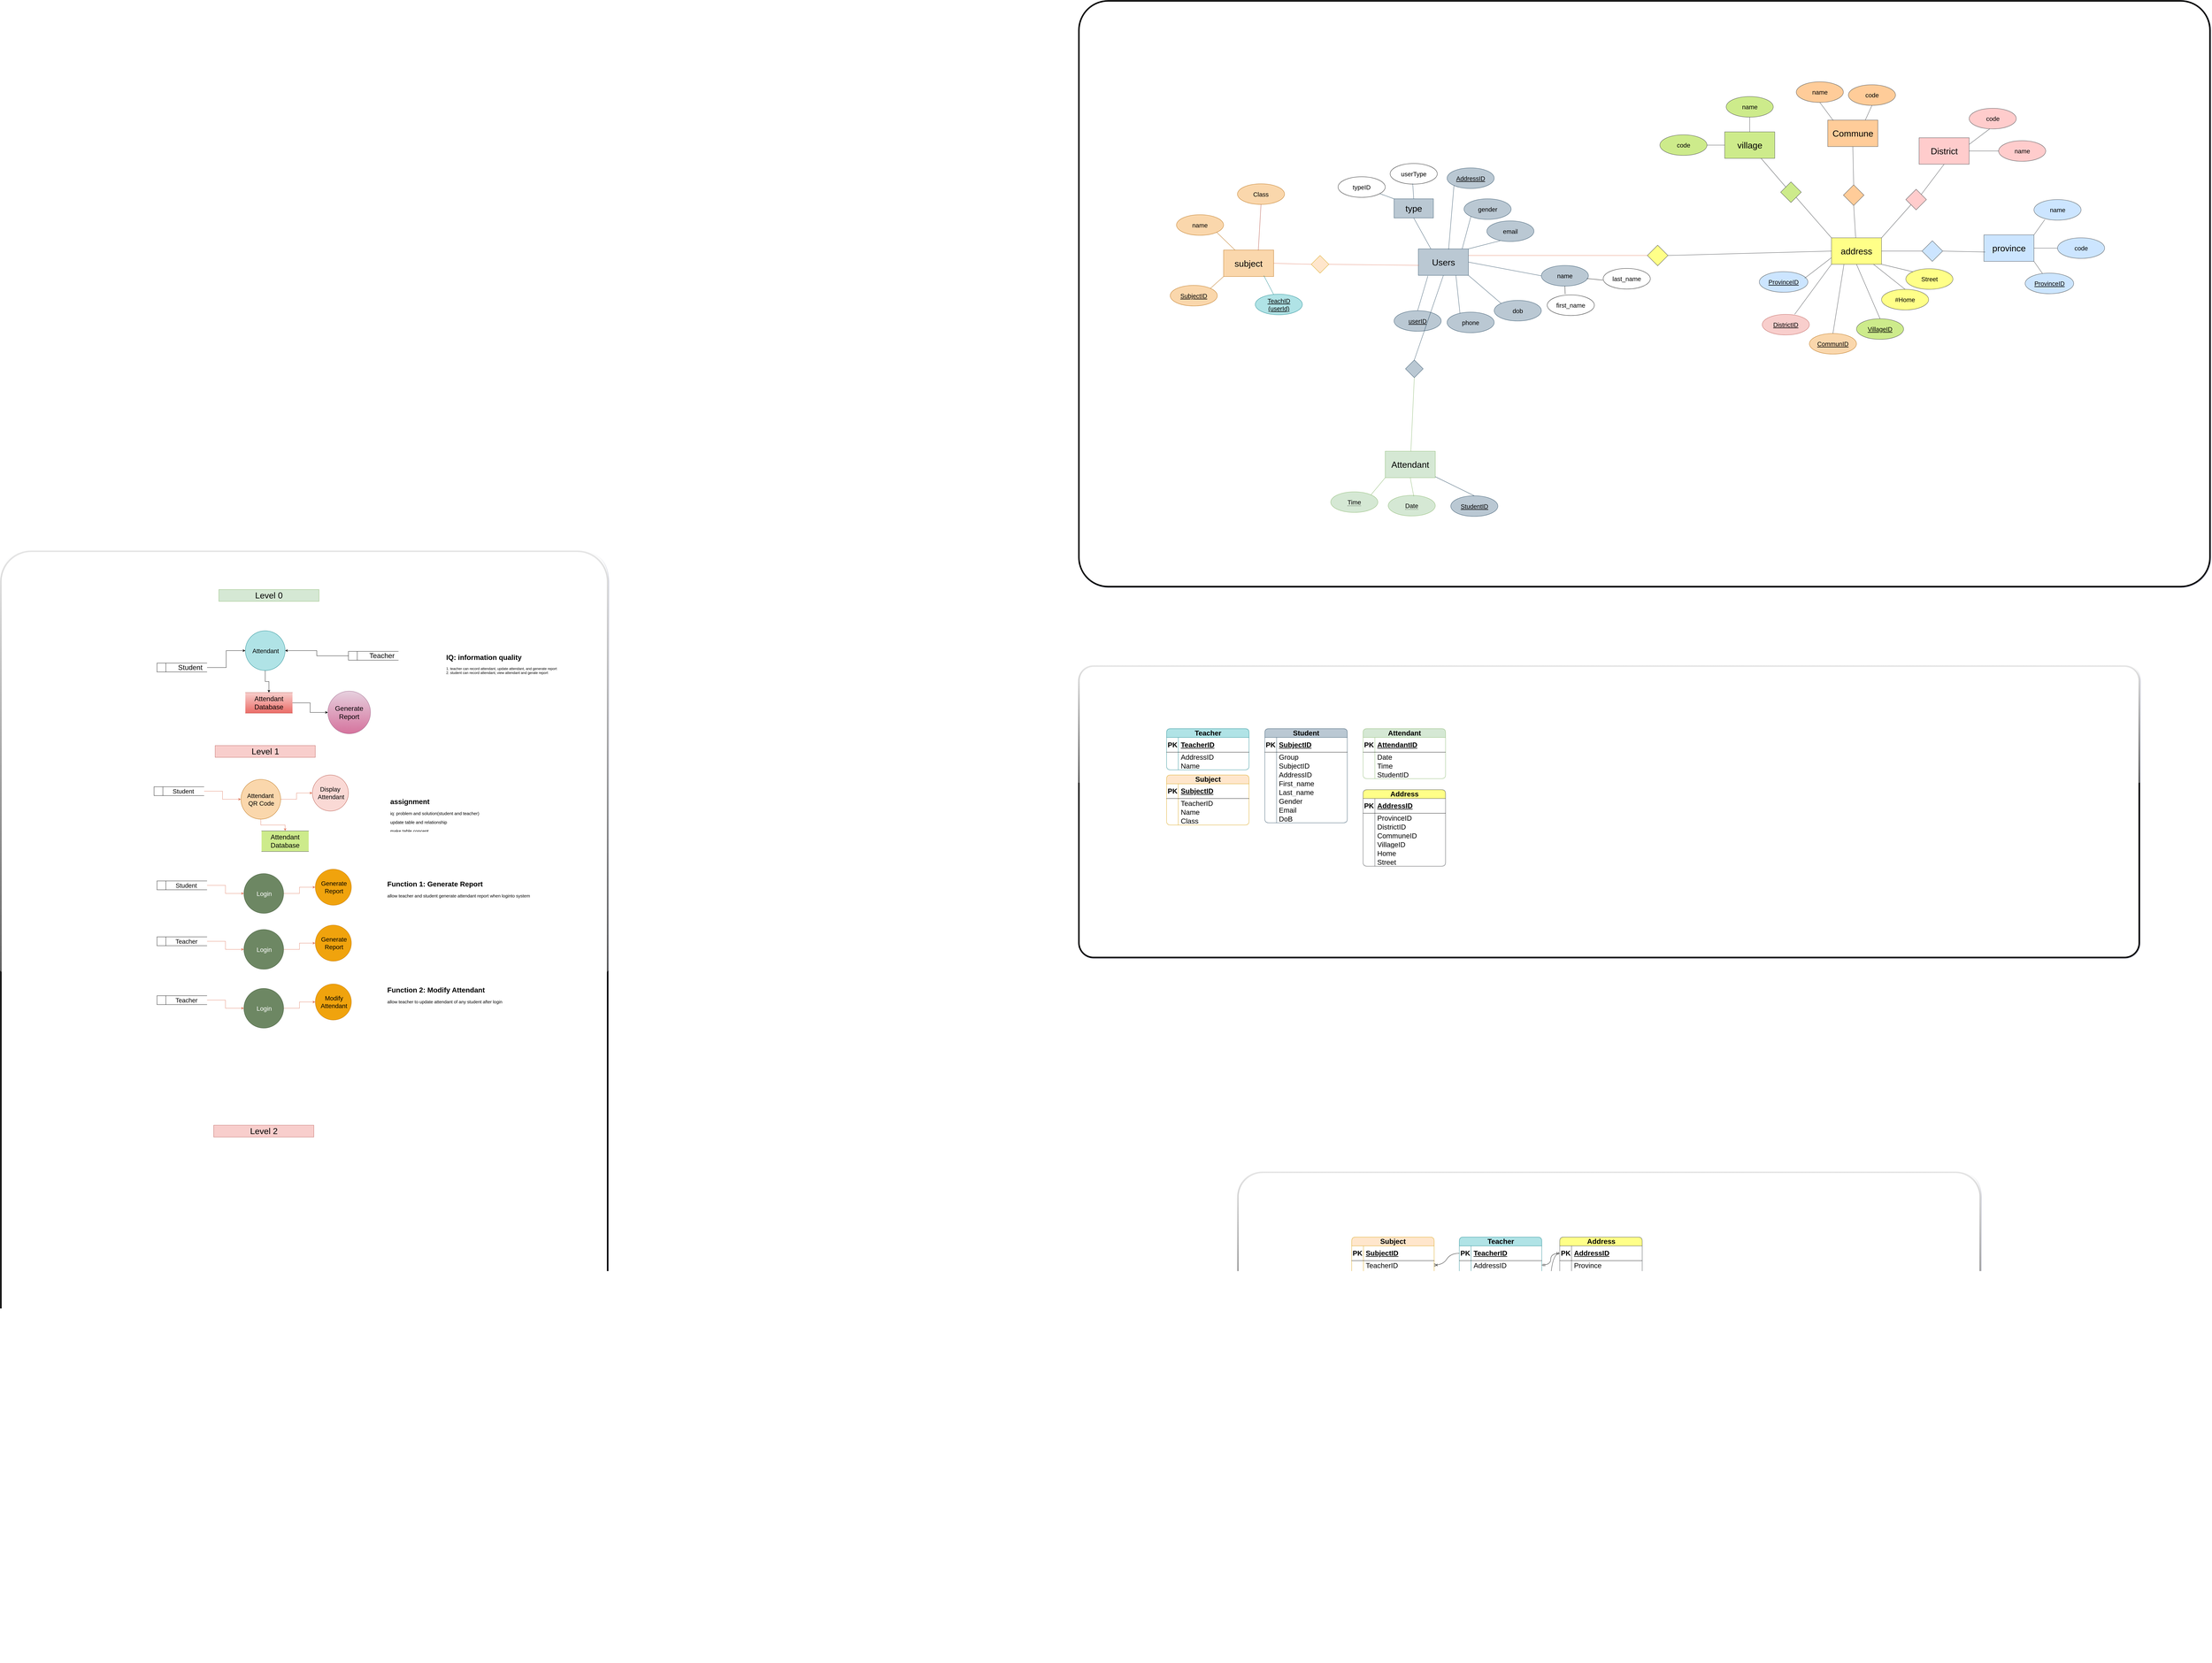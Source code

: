 <mxfile version="26.2.6">
  <diagram name="Page-1" id="LJXHO2pebTDir3uBVyzq">
    <mxGraphModel dx="6996" dy="-493" grid="1" gridSize="10" guides="1" tooltips="1" connect="1" arrows="1" fold="1" page="0" pageScale="1" pageWidth="850" pageHeight="1100" math="0" shadow="1">
      <root>
        <mxCell id="0" />
        <mxCell id="1" parent="0" />
        <mxCell id="QKaa7FEPIGwUNo9bZV-P-423" value="" style="rounded=1;whiteSpace=wrap;html=1;arcSize=5;strokeWidth=5;glass=1;movable=0;resizable=0;rotatable=0;deletable=0;editable=0;locked=1;connectable=0;fontSize=11;" parent="1" vertex="1">
          <mxGeometry x="-70" y="6260" width="2520" height="1660" as="geometry" />
        </mxCell>
        <mxCell id="tovHjQSJaM1to2bCUS-M-11" value="" style="rounded=1;whiteSpace=wrap;html=1;arcSize=5;strokeWidth=5;shadow=0;glass=1;movable=1;resizable=1;rotatable=1;deletable=1;editable=1;locked=0;connectable=1;" parent="1" vertex="1">
          <mxGeometry x="-4270" y="4150" width="2060" height="3560" as="geometry" />
        </mxCell>
        <mxCell id="tovHjQSJaM1to2bCUS-M-10" value="" style="rounded=1;whiteSpace=wrap;html=1;arcSize=5;strokeWidth=5;shadow=0;glass=0;movable=0;resizable=0;rotatable=0;deletable=0;editable=0;locked=1;connectable=0;" parent="1" vertex="1">
          <mxGeometry x="-610" y="2280" width="3840" height="1990" as="geometry" />
        </mxCell>
        <mxCell id="tovHjQSJaM1to2bCUS-M-9" value="" style="rounded=1;whiteSpace=wrap;html=1;arcSize=5;strokeWidth=5;glass=1;movable=0;resizable=0;rotatable=0;deletable=0;editable=0;locked=1;connectable=0;" parent="1" vertex="1">
          <mxGeometry x="-610" y="4540" width="3600" height="990" as="geometry" />
        </mxCell>
        <mxCell id="jx9qQstsAjwb39KxPT1k-13" value="Level 0" style="text;html=1;align=center;verticalAlign=middle;whiteSpace=wrap;rounded=0;fontSize=29;fillColor=#d5e8d4;strokeColor=#82b366;" parent="1" vertex="1">
          <mxGeometry x="-3530" y="4280" width="340" height="40" as="geometry" />
        </mxCell>
        <mxCell id="jx9qQstsAjwb39KxPT1k-82" value="" style="edgeStyle=orthogonalEdgeStyle;rounded=0;orthogonalLoop=1;jettySize=auto;html=1;" parent="1" source="jx9qQstsAjwb39KxPT1k-80" target="jx9qQstsAjwb39KxPT1k-81" edge="1">
          <mxGeometry relative="1" as="geometry" />
        </mxCell>
        <mxCell id="jx9qQstsAjwb39KxPT1k-80" value="&amp;nbsp; &amp;nbsp; &amp;nbsp; &amp;nbsp; &amp;nbsp; Student" style="html=1;dashed=0;whiteSpace=wrap;shape=mxgraph.dfd.dataStoreID;align=left;spacingLeft=3;points=[[0,0],[0.5,0],[1,0],[0,0.5],[1,0.5],[0,1],[0.5,1],[1,1]];fontSize=24;" parent="1" vertex="1">
          <mxGeometry x="-3740" y="4530" width="170" height="30" as="geometry" />
        </mxCell>
        <mxCell id="jx9qQstsAjwb39KxPT1k-84" style="edgeStyle=orthogonalEdgeStyle;rounded=0;orthogonalLoop=1;jettySize=auto;html=1;" parent="1" source="jx9qQstsAjwb39KxPT1k-81" target="jx9qQstsAjwb39KxPT1k-83" edge="1">
          <mxGeometry relative="1" as="geometry" />
        </mxCell>
        <mxCell id="jx9qQstsAjwb39KxPT1k-81" value="Attendant" style="ellipse;whiteSpace=wrap;html=1;fontSize=21;align=center;dashed=0;spacingLeft=3;fillColor=#b0e3e6;strokeColor=#0e8088;" parent="1" vertex="1">
          <mxGeometry x="-3440" y="4420" width="135" height="135" as="geometry" />
        </mxCell>
        <mxCell id="jx9qQstsAjwb39KxPT1k-90" value="" style="edgeStyle=orthogonalEdgeStyle;rounded=0;orthogonalLoop=1;jettySize=auto;html=1;" parent="1" source="jx9qQstsAjwb39KxPT1k-83" target="jx9qQstsAjwb39KxPT1k-89" edge="1">
          <mxGeometry relative="1" as="geometry" />
        </mxCell>
        <mxCell id="jx9qQstsAjwb39KxPT1k-83" value="Attendant Database" style="html=1;dashed=0;whiteSpace=wrap;shape=partialRectangle;right=0;left=0;fontSize=23;fillColor=#f8cecc;gradientColor=#ea6b66;strokeColor=#b85450;" parent="1" vertex="1">
          <mxGeometry x="-3440" y="4630" width="160" height="70" as="geometry" />
        </mxCell>
        <mxCell id="jx9qQstsAjwb39KxPT1k-86" style="edgeStyle=orthogonalEdgeStyle;rounded=0;orthogonalLoop=1;jettySize=auto;html=1;" parent="1" source="jx9qQstsAjwb39KxPT1k-85" target="jx9qQstsAjwb39KxPT1k-81" edge="1">
          <mxGeometry relative="1" as="geometry" />
        </mxCell>
        <mxCell id="jx9qQstsAjwb39KxPT1k-85" value="&amp;nbsp; &amp;nbsp; &amp;nbsp; &amp;nbsp; &amp;nbsp; Teacher" style="html=1;dashed=0;whiteSpace=wrap;shape=mxgraph.dfd.dataStoreID;align=left;spacingLeft=3;points=[[0,0],[0.5,0],[1,0],[0,0.5],[1,0.5],[0,1],[0.5,1],[1,1]];fontSize=24;" parent="1" vertex="1">
          <mxGeometry x="-3090" y="4490" width="170" height="30" as="geometry" />
        </mxCell>
        <mxCell id="jx9qQstsAjwb39KxPT1k-89" value="Generate Report" style="ellipse;whiteSpace=wrap;html=1;fontSize=23;dashed=0;fillColor=#e6d0de;gradientColor=#d5739d;strokeColor=#996185;" parent="1" vertex="1">
          <mxGeometry x="-3160" y="4625" width="145" height="145" as="geometry" />
        </mxCell>
        <mxCell id="jx9qQstsAjwb39KxPT1k-91" value="Level 1" style="text;html=1;align=center;verticalAlign=middle;whiteSpace=wrap;rounded=0;fontSize=29;fillColor=#f8cecc;strokeColor=#b85450;" parent="1" vertex="1">
          <mxGeometry x="-3542.5" y="4810" width="340" height="40" as="geometry" />
        </mxCell>
        <mxCell id="jx9qQstsAjwb39KxPT1k-94" value="" style="edgeStyle=orthogonalEdgeStyle;rounded=0;orthogonalLoop=1;jettySize=auto;html=1;strokeColor=#E07A5F;fontColor=#393C56;fillColor=#F2CC8F;" parent="1" source="jx9qQstsAjwb39KxPT1k-92" target="jx9qQstsAjwb39KxPT1k-93" edge="1">
          <mxGeometry relative="1" as="geometry" />
        </mxCell>
        <mxCell id="jx9qQstsAjwb39KxPT1k-92" value="&amp;nbsp; &amp;nbsp; &amp;nbsp; &amp;nbsp; &amp;nbsp; Student" style="html=1;dashed=0;whiteSpace=wrap;shape=mxgraph.dfd.dataStoreID;align=left;spacingLeft=3;points=[[0,0],[0.5,0],[1,0],[0,0.5],[1,0.5],[0,1],[0.5,1],[1,1]];fontSize=21;" parent="1" vertex="1">
          <mxGeometry x="-3750" y="4950" width="170" height="30" as="geometry" />
        </mxCell>
        <mxCell id="jx9qQstsAjwb39KxPT1k-97" value="" style="edgeStyle=orthogonalEdgeStyle;rounded=0;orthogonalLoop=1;jettySize=auto;html=1;strokeColor=#E07A5F;fontColor=#393C56;fillColor=#F2CC8F;" parent="1" source="jx9qQstsAjwb39KxPT1k-93" target="jx9qQstsAjwb39KxPT1k-96" edge="1">
          <mxGeometry relative="1" as="geometry" />
        </mxCell>
        <mxCell id="jx9qQstsAjwb39KxPT1k-99" value="" style="edgeStyle=orthogonalEdgeStyle;rounded=0;orthogonalLoop=1;jettySize=auto;html=1;strokeColor=#E07A5F;fontColor=#393C56;fillColor=#F2CC8F;" parent="1" source="jx9qQstsAjwb39KxPT1k-93" target="jx9qQstsAjwb39KxPT1k-98" edge="1">
          <mxGeometry relative="1" as="geometry" />
        </mxCell>
        <mxCell id="jx9qQstsAjwb39KxPT1k-93" value="Attendant&amp;nbsp;&lt;div&gt;QR Code&lt;/div&gt;" style="ellipse;whiteSpace=wrap;html=1;fontSize=21;align=center;dashed=0;spacingLeft=3;fillColor=#fad7ac;strokeColor=#b46504;" parent="1" vertex="1">
          <mxGeometry x="-3455" y="4925" width="135" height="135" as="geometry" />
        </mxCell>
        <mxCell id="jx9qQstsAjwb39KxPT1k-96" value="Attendant Database" style="html=1;dashed=0;whiteSpace=wrap;shape=partialRectangle;right=0;left=0;fontSize=23;fillColor=#cdeb8b;strokeColor=#36393d;" parent="1" vertex="1">
          <mxGeometry x="-3385" y="5100" width="160" height="70" as="geometry" />
        </mxCell>
        <mxCell id="jx9qQstsAjwb39KxPT1k-98" value="Display&amp;nbsp;&lt;div&gt;Attendant&lt;/div&gt;" style="ellipse;whiteSpace=wrap;html=1;fontSize=21;dashed=0;spacingLeft=3;fillColor=#fad9d5;strokeColor=#ae4132;" parent="1" vertex="1">
          <mxGeometry x="-3212.5" y="4910" width="122.5" height="122.5" as="geometry" />
        </mxCell>
        <mxCell id="jx9qQstsAjwb39KxPT1k-100" value="" style="edgeStyle=orthogonalEdgeStyle;rounded=0;orthogonalLoop=1;jettySize=auto;html=1;strokeColor=#E07A5F;fontColor=#393C56;fillColor=#F2CC8F;" parent="1" source="jx9qQstsAjwb39KxPT1k-101" target="jx9qQstsAjwb39KxPT1k-104" edge="1">
          <mxGeometry relative="1" as="geometry" />
        </mxCell>
        <mxCell id="jx9qQstsAjwb39KxPT1k-101" value="&amp;nbsp; &amp;nbsp; &amp;nbsp; &amp;nbsp; &amp;nbsp; Student" style="html=1;dashed=0;whiteSpace=wrap;shape=mxgraph.dfd.dataStoreID;align=left;spacingLeft=3;points=[[0,0],[0.5,0],[1,0],[0,0.5],[1,0.5],[0,1],[0.5,1],[1,1]];fontSize=21;" parent="1" vertex="1">
          <mxGeometry x="-3740" y="5270" width="170" height="30" as="geometry" />
        </mxCell>
        <mxCell id="jx9qQstsAjwb39KxPT1k-103" value="" style="edgeStyle=orthogonalEdgeStyle;rounded=0;orthogonalLoop=1;jettySize=auto;html=1;strokeColor=#E07A5F;fontColor=#393C56;fillColor=#F2CC8F;" parent="1" source="jx9qQstsAjwb39KxPT1k-104" target="jx9qQstsAjwb39KxPT1k-106" edge="1">
          <mxGeometry relative="1" as="geometry" />
        </mxCell>
        <mxCell id="jx9qQstsAjwb39KxPT1k-104" value="Login" style="ellipse;whiteSpace=wrap;html=1;fontSize=21;align=center;dashed=0;spacingLeft=3;fillColor=#6d8764;fontColor=#ffffff;strokeColor=#3A5431;" parent="1" vertex="1">
          <mxGeometry x="-3445" y="5245" width="135" height="135" as="geometry" />
        </mxCell>
        <mxCell id="jx9qQstsAjwb39KxPT1k-106" value="Generate&lt;div&gt;Report&lt;/div&gt;" style="ellipse;whiteSpace=wrap;html=1;fontSize=21;dashed=0;spacingLeft=3;fillColor=#f0a30a;fontColor=#000000;strokeColor=#BD7000;" parent="1" vertex="1">
          <mxGeometry x="-3202.5" y="5230" width="122.5" height="122.5" as="geometry" />
        </mxCell>
        <mxCell id="jx9qQstsAjwb39KxPT1k-107" value="" style="edgeStyle=orthogonalEdgeStyle;rounded=0;orthogonalLoop=1;jettySize=auto;html=1;strokeColor=#E07A5F;fontColor=#393C56;fillColor=#F2CC8F;" parent="1" source="jx9qQstsAjwb39KxPT1k-108" target="jx9qQstsAjwb39KxPT1k-110" edge="1">
          <mxGeometry relative="1" as="geometry" />
        </mxCell>
        <mxCell id="jx9qQstsAjwb39KxPT1k-108" value="&amp;nbsp; &amp;nbsp; &amp;nbsp; &amp;nbsp; &amp;nbsp; Teacher" style="html=1;dashed=0;whiteSpace=wrap;shape=mxgraph.dfd.dataStoreID;align=left;spacingLeft=3;points=[[0,0],[0.5,0],[1,0],[0,0.5],[1,0.5],[0,1],[0.5,1],[1,1]];fontSize=21;" parent="1" vertex="1">
          <mxGeometry x="-3740" y="5460" width="170" height="30" as="geometry" />
        </mxCell>
        <mxCell id="jx9qQstsAjwb39KxPT1k-109" value="" style="edgeStyle=orthogonalEdgeStyle;rounded=0;orthogonalLoop=1;jettySize=auto;html=1;strokeColor=#E07A5F;fontColor=#393C56;fillColor=#F2CC8F;" parent="1" source="jx9qQstsAjwb39KxPT1k-110" target="jx9qQstsAjwb39KxPT1k-111" edge="1">
          <mxGeometry relative="1" as="geometry" />
        </mxCell>
        <mxCell id="jx9qQstsAjwb39KxPT1k-110" value="Login" style="ellipse;whiteSpace=wrap;html=1;fontSize=21;align=center;dashed=0;spacingLeft=3;fillColor=#6d8764;fontColor=#ffffff;strokeColor=#3A5431;" parent="1" vertex="1">
          <mxGeometry x="-3445" y="5435" width="135" height="135" as="geometry" />
        </mxCell>
        <mxCell id="jx9qQstsAjwb39KxPT1k-111" value="Generate&lt;div&gt;Report&lt;/div&gt;" style="ellipse;whiteSpace=wrap;html=1;fontSize=21;dashed=0;spacingLeft=3;fillColor=#f0a30a;fontColor=#000000;strokeColor=#BD7000;" parent="1" vertex="1">
          <mxGeometry x="-3202.5" y="5420" width="122.5" height="122.5" as="geometry" />
        </mxCell>
        <mxCell id="jx9qQstsAjwb39KxPT1k-112" value="" style="edgeStyle=orthogonalEdgeStyle;rounded=0;orthogonalLoop=1;jettySize=auto;html=1;strokeColor=#E07A5F;fontColor=#393C56;fillColor=#F2CC8F;" parent="1" source="jx9qQstsAjwb39KxPT1k-113" target="jx9qQstsAjwb39KxPT1k-115" edge="1">
          <mxGeometry relative="1" as="geometry" />
        </mxCell>
        <mxCell id="jx9qQstsAjwb39KxPT1k-113" value="&amp;nbsp; &amp;nbsp; &amp;nbsp; &amp;nbsp; &amp;nbsp; Teacher" style="html=1;dashed=0;whiteSpace=wrap;shape=mxgraph.dfd.dataStoreID;align=left;spacingLeft=3;points=[[0,0],[0.5,0],[1,0],[0,0.5],[1,0.5],[0,1],[0.5,1],[1,1]];fontSize=21;" parent="1" vertex="1">
          <mxGeometry x="-3740" y="5660" width="170" height="30" as="geometry" />
        </mxCell>
        <mxCell id="jx9qQstsAjwb39KxPT1k-114" value="" style="edgeStyle=orthogonalEdgeStyle;rounded=0;orthogonalLoop=1;jettySize=auto;html=1;strokeColor=#E07A5F;fontColor=#393C56;fillColor=#F2CC8F;" parent="1" source="jx9qQstsAjwb39KxPT1k-115" target="jx9qQstsAjwb39KxPT1k-116" edge="1">
          <mxGeometry relative="1" as="geometry" />
        </mxCell>
        <mxCell id="jx9qQstsAjwb39KxPT1k-115" value="Login" style="ellipse;whiteSpace=wrap;html=1;fontSize=21;align=center;dashed=0;spacingLeft=3;fillColor=#6d8764;fontColor=#ffffff;strokeColor=#3A5431;" parent="1" vertex="1">
          <mxGeometry x="-3445" y="5635" width="135" height="135" as="geometry" />
        </mxCell>
        <mxCell id="jx9qQstsAjwb39KxPT1k-116" value="Modify Attendant" style="ellipse;whiteSpace=wrap;html=1;fontSize=21;dashed=0;spacingLeft=3;fillColor=#f0a30a;fontColor=#000000;strokeColor=#BD7000;" parent="1" vertex="1">
          <mxGeometry x="-3202.5" y="5620" width="122.5" height="122.5" as="geometry" />
        </mxCell>
        <mxCell id="jx9qQstsAjwb39KxPT1k-335" value="Attendant" style="html=1;dashed=0;whiteSpace=wrap;strokeColor=#82b366;fillColor=#d5e8d4;fontSize=30;" parent="1" vertex="1">
          <mxGeometry x="430" y="3810" width="170" height="90" as="geometry" />
        </mxCell>
        <mxCell id="jx9qQstsAjwb39KxPT1k-339" value="&lt;span style=&quot;border-bottom: 1px dotted&quot;&gt;Time&lt;/span&gt;" style="ellipse;whiteSpace=wrap;html=1;align=center;strokeColor=#82b366;fillColor=#d5e8d4;fontSize=21;" parent="1" vertex="1">
          <mxGeometry x="245" y="3948" width="160" height="70" as="geometry" />
        </mxCell>
        <mxCell id="jx9qQstsAjwb39KxPT1k-340" value="&lt;span style=&quot;border-bottom: 1px dotted&quot;&gt;Date&lt;/span&gt;" style="ellipse;whiteSpace=wrap;html=1;align=center;strokeColor=#82b366;fillColor=#d5e8d4;fontSize=21;" parent="1" vertex="1">
          <mxGeometry x="440" y="3960" width="160" height="70" as="geometry" />
        </mxCell>
        <mxCell id="jx9qQstsAjwb39KxPT1k-344" value="" style="endArrow=none;html=1;rounded=0;strokeColor=#82b366;fontColor=#393C56;fillColor=#d5e8d4;entryX=0.5;entryY=1;entryDx=0;entryDy=0;" parent="1" source="jx9qQstsAjwb39KxPT1k-335" target="Hj1mn6U415a4xgY-r41a-99" edge="1">
          <mxGeometry width="50" height="50" relative="1" as="geometry">
            <mxPoint x="960" y="3960" as="sourcePoint" />
            <mxPoint x="-212.5" y="3605" as="targetPoint" />
          </mxGeometry>
        </mxCell>
        <mxCell id="jx9qQstsAjwb39KxPT1k-347" value="" style="endArrow=none;html=1;rounded=0;strokeColor=#82b366;fontColor=#393C56;fillColor=#d5e8d4;entryX=1;entryY=0;entryDx=0;entryDy=0;exitX=0;exitY=1;exitDx=0;exitDy=0;" parent="1" source="jx9qQstsAjwb39KxPT1k-335" target="jx9qQstsAjwb39KxPT1k-339" edge="1">
          <mxGeometry width="50" height="50" relative="1" as="geometry">
            <mxPoint x="113" y="3439" as="sourcePoint" />
            <mxPoint x="-149" y="3296" as="targetPoint" />
          </mxGeometry>
        </mxCell>
        <mxCell id="jx9qQstsAjwb39KxPT1k-348" value="" style="endArrow=none;html=1;rounded=0;strokeColor=#82b366;fontColor=#393C56;fillColor=#d5e8d4;entryX=0.543;entryY=0.044;entryDx=0;entryDy=0;exitX=0.5;exitY=1;exitDx=0;exitDy=0;entryPerimeter=0;" parent="1" source="jx9qQstsAjwb39KxPT1k-335" target="jx9qQstsAjwb39KxPT1k-340" edge="1">
          <mxGeometry width="50" height="50" relative="1" as="geometry">
            <mxPoint y="3470" as="sourcePoint" />
            <mxPoint x="-140" y="3395" as="targetPoint" />
          </mxGeometry>
        </mxCell>
        <mxCell id="jx9qQstsAjwb39KxPT1k-349" value="name" style="ellipse;whiteSpace=wrap;html=1;align=center;fontSize=21;fillColor=#bac8d3;strokeColor=#23445d;" parent="1" vertex="1">
          <mxGeometry x="960" y="3179" width="160" height="70" as="geometry" />
        </mxCell>
        <mxCell id="jx9qQstsAjwb39KxPT1k-350" value="" style="endArrow=none;html=1;rounded=0;strokeColor=#23445d;fontColor=#393C56;fillColor=#bac8d3;entryX=0;entryY=0.5;entryDx=0;entryDy=0;exitX=1;exitY=0.5;exitDx=0;exitDy=0;" parent="1" source="jx9qQstsAjwb39KxPT1k-381" target="jx9qQstsAjwb39KxPT1k-349" edge="1">
          <mxGeometry width="50" height="50" relative="1" as="geometry">
            <mxPoint x="20" y="3242.5" as="sourcePoint" />
            <mxPoint x="-209" y="3325.5" as="targetPoint" />
          </mxGeometry>
        </mxCell>
        <mxCell id="jx9qQstsAjwb39KxPT1k-351" value="first_name&lt;span style=&quot;color: rgba(0, 0, 0, 0); font-family: monospace; font-size: 0px; text-align: start; text-wrap-mode: nowrap;&quot;&gt;%3CmxGraphModel%3E%3Croot%3E%3CmxCell%20id%3D%220%22%2F%3E%3CmxCell%20id%3D%221%22%20parent%3D%220%22%2F%3E%3CmxCell%20id%3D%222%22%20value%3D%22name%22%20style%3D%22ellipse%3BwhiteSpace%3Dwrap%3Bhtml%3D1%3Balign%3Dcenter%3BstrokeColor%3D%23E07A5F%3BfontColor%3D%23393C56%3BfillColor%3D%23F2CC8F%3BfontSize%3D21%3B%22%20vertex%3D%221%22%20parent%3D%221%22%3E%3CmxGeometry%20x%3D%22588.75%22%20y%3D%223560%22%20width%3D%22160%22%20height%3D%2270%22%20as%3D%22geometry%22%2F%3E%3C%2FmxCell%3E%3C%2Froot%3E%3C%2FmxGraphModel%3E&lt;/span&gt;" style="ellipse;whiteSpace=wrap;html=1;align=center;fontSize=21;" parent="1" vertex="1">
          <mxGeometry x="980" y="3279" width="160" height="70" as="geometry" />
        </mxCell>
        <mxCell id="jx9qQstsAjwb39KxPT1k-352" value="last_name" style="ellipse;whiteSpace=wrap;html=1;align=center;fontSize=21;" parent="1" vertex="1">
          <mxGeometry x="1170" y="3189" width="160" height="70" as="geometry" />
        </mxCell>
        <mxCell id="jx9qQstsAjwb39KxPT1k-353" value="" style="endArrow=none;html=1;rounded=0;fontColor=#393C56;entryX=-0.006;entryY=0.568;entryDx=0;entryDy=0;entryPerimeter=0;exitX=0.966;exitY=0.63;exitDx=0;exitDy=0;exitPerimeter=0;" parent="1" source="jx9qQstsAjwb39KxPT1k-349" target="jx9qQstsAjwb39KxPT1k-352" edge="1">
          <mxGeometry width="50" height="50" relative="1" as="geometry">
            <mxPoint x="-40" y="3259" as="sourcePoint" />
            <mxPoint x="-101" y="3179" as="targetPoint" />
          </mxGeometry>
        </mxCell>
        <mxCell id="jx9qQstsAjwb39KxPT1k-354" value="" style="endArrow=none;html=1;rounded=0;fontColor=#393C56;exitX=0.5;exitY=1;exitDx=0;exitDy=0;entryX=0.381;entryY=-0.037;entryDx=0;entryDy=0;entryPerimeter=0;" parent="1" source="jx9qQstsAjwb39KxPT1k-349" target="jx9qQstsAjwb39KxPT1k-351" edge="1">
          <mxGeometry width="50" height="50" relative="1" as="geometry">
            <mxPoint x="-101" y="3109" as="sourcePoint" />
            <mxPoint x="1040" y="3279" as="targetPoint" />
          </mxGeometry>
        </mxCell>
        <mxCell id="jx9qQstsAjwb39KxPT1k-357" value="dob" style="ellipse;whiteSpace=wrap;html=1;align=center;strokeColor=#23445d;fillColor=#bac8d3;fontSize=21;" parent="1" vertex="1">
          <mxGeometry x="800" y="3297.5" width="160" height="70" as="geometry" />
        </mxCell>
        <mxCell id="jx9qQstsAjwb39KxPT1k-358" value="" style="endArrow=none;html=1;rounded=0;strokeColor=#23445d;fontColor=#393C56;fillColor=#bac8d3;entryX=0;entryY=0;entryDx=0;entryDy=0;exitX=1;exitY=1;exitDx=0;exitDy=0;" parent="1" source="jx9qQstsAjwb39KxPT1k-381" target="jx9qQstsAjwb39KxPT1k-357" edge="1">
          <mxGeometry width="50" height="50" relative="1" as="geometry">
            <mxPoint x="20" y="3242.5" as="sourcePoint" />
            <mxPoint x="-31" y="3172.5" as="targetPoint" />
          </mxGeometry>
        </mxCell>
        <mxCell id="jx9qQstsAjwb39KxPT1k-360" value="" style="endArrow=none;html=1;rounded=0;strokeColor=#E07A5F;fontColor=#393C56;fillColor=#F2CC8F;exitX=1;exitY=0.25;exitDx=0;exitDy=0;entryX=0;entryY=0.5;entryDx=0;entryDy=0;" parent="1" source="jx9qQstsAjwb39KxPT1k-381" target="Hj1mn6U415a4xgY-r41a-81" edge="1">
          <mxGeometry width="50" height="50" relative="1" as="geometry">
            <mxPoint x="-132.5" y="3350.0" as="sourcePoint" />
            <mxPoint x="1540.5" y="3128" as="targetPoint" />
          </mxGeometry>
        </mxCell>
        <mxCell id="jx9qQstsAjwb39KxPT1k-361" value="phone" style="ellipse;whiteSpace=wrap;html=1;align=center;strokeColor=#23445d;fillColor=#bac8d3;fontSize=21;" parent="1" vertex="1">
          <mxGeometry x="640" y="3337.5" width="160" height="70" as="geometry" />
        </mxCell>
        <mxCell id="jx9qQstsAjwb39KxPT1k-362" value="" style="endArrow=none;html=1;rounded=0;strokeColor=#23445d;fontColor=#393C56;fillColor=#bac8d3;entryX=0.274;entryY=0.065;entryDx=0;entryDy=0;exitX=0.75;exitY=1;exitDx=0;exitDy=0;entryPerimeter=0;" parent="1" source="jx9qQstsAjwb39KxPT1k-381" target="jx9qQstsAjwb39KxPT1k-361" edge="1">
          <mxGeometry width="50" height="50" relative="1" as="geometry">
            <mxPoint x="77.931" y="3301.638" as="sourcePoint" />
            <mxPoint x="183" y="3282.5" as="targetPoint" />
          </mxGeometry>
        </mxCell>
        <mxCell id="jx9qQstsAjwb39KxPT1k-367" value="" style="endArrow=none;html=1;rounded=0;strokeColor=#36393d;fontColor=#393C56;fillColor=#ffff88;entryX=0.5;entryY=1;entryDx=0;entryDy=0;" parent="1" source="jx9qQstsAjwb39KxPT1k-382" target="Hj1mn6U415a4xgY-r41a-87" edge="1">
          <mxGeometry width="50" height="50" relative="1" as="geometry">
            <mxPoint x="472.5" y="2725" as="sourcePoint" />
            <mxPoint x="1365.5" y="2900" as="targetPoint" />
          </mxGeometry>
        </mxCell>
        <mxCell id="jx9qQstsAjwb39KxPT1k-368" value="" style="endArrow=none;html=1;rounded=0;strokeColor=#36393d;fontColor=#393C56;fillColor=#ffff88;exitX=1;exitY=0;exitDx=0;exitDy=0;entryX=0;entryY=1;entryDx=0;entryDy=0;" parent="1" source="jx9qQstsAjwb39KxPT1k-382" target="Hj1mn6U415a4xgY-r41a-89" edge="1">
          <mxGeometry width="50" height="50" relative="1" as="geometry">
            <mxPoint x="682.5" y="2745" as="sourcePoint" />
            <mxPoint x="1315.5" y="2735" as="targetPoint" />
          </mxGeometry>
        </mxCell>
        <mxCell id="jx9qQstsAjwb39KxPT1k-370" value="" style="endArrow=none;html=1;rounded=0;strokeColor=#36393d;fontColor=#393C56;fillColor=#ffff88;entryX=1;entryY=1;entryDx=0;entryDy=0;exitX=0;exitY=0;exitDx=0;exitDy=0;" parent="1" source="jx9qQstsAjwb39KxPT1k-382" target="Hj1mn6U415a4xgY-r41a-85" edge="1">
          <mxGeometry width="50" height="50" relative="1" as="geometry">
            <mxPoint x="695.5" y="2715" as="sourcePoint" />
            <mxPoint x="1065.5" y="2960" as="targetPoint" />
          </mxGeometry>
        </mxCell>
        <mxCell id="jx9qQstsAjwb39KxPT1k-371" value="name" style="ellipse;whiteSpace=wrap;html=1;align=center;strokeColor=#36393d;fillColor=#cce5ff;fontSize=21;" parent="1" vertex="1">
          <mxGeometry x="2632.5" y="2955" width="160" height="70" as="geometry" />
        </mxCell>
        <mxCell id="jx9qQstsAjwb39KxPT1k-372" value="code" style="ellipse;whiteSpace=wrap;html=1;align=center;strokeColor=#36393d;fillColor=#cce5ff;fontSize=21;" parent="1" vertex="1">
          <mxGeometry x="2712.5" y="3085" width="160" height="70" as="geometry" />
        </mxCell>
        <mxCell id="jx9qQstsAjwb39KxPT1k-373" value="" style="endArrow=none;html=1;rounded=0;strokeColor=#36393d;fontColor=#393C56;fillColor=#cce5ff;entryX=0.231;entryY=0.973;entryDx=0;entryDy=0;exitX=1;exitY=0;exitDx=0;exitDy=0;entryPerimeter=0;" parent="1" source="jx9qQstsAjwb39KxPT1k-384" target="jx9qQstsAjwb39KxPT1k-371" edge="1">
          <mxGeometry width="50" height="50" relative="1" as="geometry">
            <mxPoint x="682.5" y="2695" as="sourcePoint" />
            <mxPoint x="805.5" y="2590" as="targetPoint" />
          </mxGeometry>
        </mxCell>
        <mxCell id="jx9qQstsAjwb39KxPT1k-374" value="" style="endArrow=none;html=1;rounded=0;strokeColor=#36393d;fontColor=#393C56;fillColor=#cce5ff;exitX=1;exitY=0.5;exitDx=0;exitDy=0;" parent="1" source="jx9qQstsAjwb39KxPT1k-384" target="jx9qQstsAjwb39KxPT1k-372" edge="1">
          <mxGeometry width="50" height="50" relative="1" as="geometry">
            <mxPoint x="925.5" y="2555" as="sourcePoint" />
            <mxPoint x="1025.5" y="2460" as="targetPoint" />
          </mxGeometry>
        </mxCell>
        <mxCell id="jx9qQstsAjwb39KxPT1k-381" value="Users" style="html=1;dashed=0;whiteSpace=wrap;strokeColor=#23445d;fillColor=#bac8d3;fontSize=30;" parent="1" vertex="1">
          <mxGeometry x="542.5" y="3122.5" width="170" height="90" as="geometry" />
        </mxCell>
        <mxCell id="jx9qQstsAjwb39KxPT1k-384" value="province" style="html=1;dashed=0;whiteSpace=wrap;strokeColor=#36393d;fillColor=#cce5ff;fontSize=30;" parent="1" vertex="1">
          <mxGeometry x="2462.5" y="3075" width="170" height="90" as="geometry" />
        </mxCell>
        <mxCell id="Hj1mn6U415a4xgY-r41a-5" value="gender" style="ellipse;whiteSpace=wrap;html=1;align=center;strokeColor=#23445d;fillColor=#bac8d3;fontSize=21;" parent="1" vertex="1">
          <mxGeometry x="697.5" y="2952.5" width="160" height="70" as="geometry" />
        </mxCell>
        <mxCell id="Hj1mn6U415a4xgY-r41a-6" value="email" style="ellipse;whiteSpace=wrap;html=1;align=center;strokeColor=#23445d;fillColor=#bac8d3;fontSize=21;" parent="1" vertex="1">
          <mxGeometry x="775" y="3027.5" width="160" height="70" as="geometry" />
        </mxCell>
        <mxCell id="Hj1mn6U415a4xgY-r41a-8" value="" style="endArrow=none;html=1;rounded=0;strokeColor=#23445d;fontColor=#393C56;fillColor=#bac8d3;entryX=0.281;entryY=0.964;entryDx=0;entryDy=0;exitX=1;exitY=0;exitDx=0;exitDy=0;entryPerimeter=0;" parent="1" source="jx9qQstsAjwb39KxPT1k-381" target="Hj1mn6U415a4xgY-r41a-6" edge="1">
          <mxGeometry width="50" height="50" relative="1" as="geometry">
            <mxPoint x="31.25" y="3170" as="sourcePoint" />
            <mxPoint x="-55.75" y="3089" as="targetPoint" />
          </mxGeometry>
        </mxCell>
        <mxCell id="Hj1mn6U415a4xgY-r41a-9" value="" style="endArrow=none;html=1;rounded=0;strokeColor=#23445d;fontColor=#393C56;fillColor=#bac8d3;entryX=0.875;entryY=0;entryDx=0;entryDy=0;exitX=0;exitY=1;exitDx=0;exitDy=0;entryPerimeter=0;" parent="1" source="Hj1mn6U415a4xgY-r41a-5" target="jx9qQstsAjwb39KxPT1k-381" edge="1">
          <mxGeometry width="50" height="50" relative="1" as="geometry">
            <mxPoint x="130" y="3132.5" as="sourcePoint" />
            <mxPoint x="43" y="3051.5" as="targetPoint" />
          </mxGeometry>
        </mxCell>
        <mxCell id="Hj1mn6U415a4xgY-r41a-10" value="#Home" style="ellipse;whiteSpace=wrap;html=1;align=center;strokeColor=#36393d;fillColor=#ffff88;fontSize=21;" parent="1" vertex="1">
          <mxGeometry x="2115" y="3260" width="160" height="70" as="geometry" />
        </mxCell>
        <mxCell id="Hj1mn6U415a4xgY-r41a-11" value="Street" style="ellipse;whiteSpace=wrap;html=1;align=center;strokeColor=#36393d;fillColor=#ffff88;fontSize=21;" parent="1" vertex="1">
          <mxGeometry x="2197.5" y="3190" width="160" height="70" as="geometry" />
        </mxCell>
        <mxCell id="Hj1mn6U415a4xgY-r41a-12" value="" style="endArrow=none;html=1;rounded=0;strokeColor=#36393d;fontColor=#393C56;fillColor=#ffff88;entryX=0.84;entryY=1;entryDx=0;entryDy=0;exitX=0.5;exitY=0;exitDx=0;exitDy=0;entryPerimeter=0;" parent="1" source="Hj1mn6U415a4xgY-r41a-10" target="jx9qQstsAjwb39KxPT1k-382" edge="1">
          <mxGeometry width="50" height="50" relative="1" as="geometry">
            <mxPoint x="1408.5" y="2655" as="sourcePoint" />
            <mxPoint x="1195.5" y="2710" as="targetPoint" />
          </mxGeometry>
        </mxCell>
        <mxCell id="Hj1mn6U415a4xgY-r41a-13" value="" style="endArrow=none;html=1;rounded=0;strokeColor=#36393d;fontColor=#393C56;fillColor=#ffff88;exitX=0;exitY=0;exitDx=0;exitDy=0;entryX=1;entryY=1;entryDx=0;entryDy=0;" parent="1" source="Hj1mn6U415a4xgY-r41a-11" target="jx9qQstsAjwb39KxPT1k-382" edge="1">
          <mxGeometry width="50" height="50" relative="1" as="geometry">
            <mxPoint x="1245.5" y="2525" as="sourcePoint" />
            <mxPoint x="1105.5" y="2655" as="targetPoint" />
          </mxGeometry>
        </mxCell>
        <mxCell id="Hj1mn6U415a4xgY-r41a-14" value="code" style="ellipse;whiteSpace=wrap;html=1;align=center;strokeColor=#36393d;fillColor=#ffcccc;fontSize=21;" parent="1" vertex="1">
          <mxGeometry x="2412.5" y="2645" width="160" height="70" as="geometry" />
        </mxCell>
        <mxCell id="Hj1mn6U415a4xgY-r41a-15" value="name" style="ellipse;whiteSpace=wrap;html=1;align=center;strokeColor=#36393d;fillColor=#ffcccc;fontSize=21;" parent="1" vertex="1">
          <mxGeometry x="2512.5" y="2755" width="160" height="70" as="geometry" />
        </mxCell>
        <mxCell id="Hj1mn6U415a4xgY-r41a-16" value="" style="endArrow=none;html=1;rounded=0;entryX=0.436;entryY=0.997;entryDx=0;entryDy=0;exitX=1;exitY=0.25;exitDx=0;exitDy=0;entryPerimeter=0;fillColor=#ffff88;strokeColor=#36393d;" parent="1" source="Hj1mn6U415a4xgY-r41a-20" target="Hj1mn6U415a4xgY-r41a-14" edge="1">
          <mxGeometry relative="1" as="geometry">
            <mxPoint x="1625.5" y="2785" as="sourcePoint" />
            <mxPoint x="1665.5" y="2895" as="targetPoint" />
          </mxGeometry>
        </mxCell>
        <mxCell id="Hj1mn6U415a4xgY-r41a-18" value="" style="endArrow=none;html=1;rounded=0;entryX=0;entryY=0.5;entryDx=0;entryDy=0;exitX=1;exitY=0.5;exitDx=0;exitDy=0;fillColor=#ffcccc;strokeColor=#36393d;" parent="1" source="Hj1mn6U415a4xgY-r41a-20" target="Hj1mn6U415a4xgY-r41a-15" edge="1">
          <mxGeometry relative="1" as="geometry">
            <mxPoint x="1645.5" y="2845" as="sourcePoint" />
            <mxPoint x="1765.5" y="2820" as="targetPoint" />
          </mxGeometry>
        </mxCell>
        <mxCell id="Hj1mn6U415a4xgY-r41a-20" value="District" style="html=1;dashed=0;whiteSpace=wrap;strokeColor=#36393d;fillColor=#ffcccc;fontSize=30;" parent="1" vertex="1">
          <mxGeometry x="2242.5" y="2745" width="170" height="90" as="geometry" />
        </mxCell>
        <mxCell id="Hj1mn6U415a4xgY-r41a-21" value="Commune" style="html=1;dashed=0;whiteSpace=wrap;strokeColor=#36393d;fillColor=#ffcc99;fontSize=30;" parent="1" vertex="1">
          <mxGeometry x="1932.5" y="2685" width="170" height="90" as="geometry" />
        </mxCell>
        <mxCell id="Hj1mn6U415a4xgY-r41a-22" value="village" style="html=1;dashed=0;whiteSpace=wrap;strokeColor=#36393d;fillColor=#cdeb8b;fontSize=30;" parent="1" vertex="1">
          <mxGeometry x="1582.5" y="2725" width="170" height="90" as="geometry" />
        </mxCell>
        <mxCell id="Hj1mn6U415a4xgY-r41a-23" value="name" style="ellipse;whiteSpace=wrap;html=1;align=center;strokeColor=#36393d;fillColor=#ffcc99;fontSize=21;" parent="1" vertex="1">
          <mxGeometry x="1825.5" y="2555" width="160" height="70" as="geometry" />
        </mxCell>
        <mxCell id="Hj1mn6U415a4xgY-r41a-24" value="code" style="ellipse;whiteSpace=wrap;html=1;align=center;strokeColor=#36393d;fillColor=#ffcc99;fontSize=21;" parent="1" vertex="1">
          <mxGeometry x="2002.5" y="2565" width="160" height="70" as="geometry" />
        </mxCell>
        <mxCell id="Hj1mn6U415a4xgY-r41a-25" value="name" style="ellipse;whiteSpace=wrap;html=1;align=center;strokeColor=#36393d;fillColor=#cdeb8b;fontSize=21;" parent="1" vertex="1">
          <mxGeometry x="1587.5" y="2605" width="160" height="70" as="geometry" />
        </mxCell>
        <mxCell id="Hj1mn6U415a4xgY-r41a-26" value="code" style="ellipse;whiteSpace=wrap;html=1;align=center;strokeColor=#36393d;fillColor=#cdeb8b;fontSize=21;" parent="1" vertex="1">
          <mxGeometry x="1362.5" y="2735" width="160" height="70" as="geometry" />
        </mxCell>
        <mxCell id="Hj1mn6U415a4xgY-r41a-27" value="" style="endArrow=none;html=1;rounded=0;entryX=0.5;entryY=1;entryDx=0;entryDy=0;exitX=0.75;exitY=0;exitDx=0;exitDy=0;fillColor=#ffcc99;strokeColor=#36393d;" parent="1" source="Hj1mn6U415a4xgY-r41a-21" target="Hj1mn6U415a4xgY-r41a-24" edge="1">
          <mxGeometry relative="1" as="geometry">
            <mxPoint x="1655.5" y="2835" as="sourcePoint" />
            <mxPoint x="1748.5" y="2910" as="targetPoint" />
          </mxGeometry>
        </mxCell>
        <mxCell id="Hj1mn6U415a4xgY-r41a-29" value="" style="endArrow=none;html=1;rounded=0;entryX=0.5;entryY=1;entryDx=0;entryDy=0;exitX=0.108;exitY=0.014;exitDx=0;exitDy=0;exitPerimeter=0;fillColor=#ffcc99;strokeColor=#36393d;" parent="1" source="Hj1mn6U415a4xgY-r41a-21" target="Hj1mn6U415a4xgY-r41a-23" edge="1">
          <mxGeometry relative="1" as="geometry">
            <mxPoint x="1525.5" y="2965" as="sourcePoint" />
            <mxPoint x="1615.5" y="3065" as="targetPoint" />
          </mxGeometry>
        </mxCell>
        <mxCell id="Hj1mn6U415a4xgY-r41a-31" value="" style="endArrow=none;html=1;rounded=0;entryX=1;entryY=0.5;entryDx=0;entryDy=0;exitX=0;exitY=0.5;exitDx=0;exitDy=0;fillColor=#cdeb8b;strokeColor=#36393d;" parent="1" source="Hj1mn6U415a4xgY-r41a-22" target="Hj1mn6U415a4xgY-r41a-26" edge="1">
          <mxGeometry relative="1" as="geometry">
            <mxPoint x="1440.5" y="2965" as="sourcePoint" />
            <mxPoint x="1435.5" y="3075" as="targetPoint" />
          </mxGeometry>
        </mxCell>
        <mxCell id="Hj1mn6U415a4xgY-r41a-33" value="" style="endArrow=none;html=1;rounded=0;entryX=0.5;entryY=1;entryDx=0;entryDy=0;exitX=0.5;exitY=0;exitDx=0;exitDy=0;fillColor=#cdeb8b;strokeColor=#36393d;" parent="1" source="Hj1mn6U415a4xgY-r41a-22" target="Hj1mn6U415a4xgY-r41a-25" edge="1">
          <mxGeometry relative="1" as="geometry">
            <mxPoint x="1239.5" y="3015" as="sourcePoint" />
            <mxPoint x="1265.5" y="3085" as="targetPoint" />
          </mxGeometry>
        </mxCell>
        <mxCell id="Hj1mn6U415a4xgY-r41a-38" value="name" style="ellipse;whiteSpace=wrap;html=1;align=center;strokeColor=#b46504;fillColor=#fad7ac;fontSize=21;" parent="1" vertex="1">
          <mxGeometry x="-278.75" y="3006.5" width="160" height="70" as="geometry" />
        </mxCell>
        <mxCell id="Hj1mn6U415a4xgY-r41a-39" value="" style="endArrow=none;html=1;rounded=0;strokeColor=#b46504;fontColor=#393C56;fillColor=#fad7ac;entryX=1;entryY=1;entryDx=0;entryDy=0;" parent="1" source="Hj1mn6U415a4xgY-r41a-43" target="Hj1mn6U415a4xgY-r41a-38" edge="1">
          <mxGeometry width="50" height="50" relative="1" as="geometry">
            <mxPoint x="-578.75" y="3086.5" as="sourcePoint" />
            <mxPoint x="-294.75" y="3096.5" as="targetPoint" />
          </mxGeometry>
        </mxCell>
        <mxCell id="Hj1mn6U415a4xgY-r41a-43" value="subject" style="html=1;dashed=0;whiteSpace=wrap;strokeColor=#b46504;fillColor=#fad7ac;fontSize=30;" parent="1" vertex="1">
          <mxGeometry x="-118.75" y="3126.5" width="170" height="90" as="geometry" />
        </mxCell>
        <mxCell id="Hj1mn6U415a4xgY-r41a-81" value="" style="rhombus;whiteSpace=wrap;html=1;fillColor=#ffff88;strokeColor=#36393d;" parent="1" vertex="1">
          <mxGeometry x="1320" y="3110" width="70" height="70" as="geometry" />
        </mxCell>
        <mxCell id="Hj1mn6U415a4xgY-r41a-82" value="" style="endArrow=none;html=1;rounded=0;strokeColor=#36393d;fontColor=#393C56;fillColor=#ffff88;entryX=0;entryY=0.5;entryDx=0;entryDy=0;exitX=1;exitY=0.5;exitDx=0;exitDy=0;" parent="1" source="Hj1mn6U415a4xgY-r41a-81" target="jx9qQstsAjwb39KxPT1k-382" edge="1">
          <mxGeometry width="50" height="50" relative="1" as="geometry">
            <mxPoint x="-1544.5" y="2765" as="sourcePoint" />
            <mxPoint x="-1464.5" y="2830" as="targetPoint" />
          </mxGeometry>
        </mxCell>
        <mxCell id="Hj1mn6U415a4xgY-r41a-85" value="" style="rhombus;whiteSpace=wrap;html=1;fillColor=#cdeb8b;strokeColor=#36393d;" parent="1" vertex="1">
          <mxGeometry x="1772.5" y="2895" width="70" height="70" as="geometry" />
        </mxCell>
        <mxCell id="Hj1mn6U415a4xgY-r41a-86" value="" style="endArrow=none;html=1;rounded=0;strokeColor=#36393d;fontColor=#393C56;fillColor=#cdeb8b;entryX=0;entryY=0;entryDx=0;entryDy=0;" parent="1" source="Hj1mn6U415a4xgY-r41a-22" target="Hj1mn6U415a4xgY-r41a-85" edge="1">
          <mxGeometry width="50" height="50" relative="1" as="geometry">
            <mxPoint x="1153.5" y="2755" as="sourcePoint" />
            <mxPoint x="1100.5" y="2805" as="targetPoint" />
          </mxGeometry>
        </mxCell>
        <mxCell id="Hj1mn6U415a4xgY-r41a-87" value="" style="rhombus;whiteSpace=wrap;html=1;fillColor=#ffcc99;strokeColor=#36393d;" parent="1" vertex="1">
          <mxGeometry x="1985.5" y="2905" width="70" height="70" as="geometry" />
        </mxCell>
        <mxCell id="Hj1mn6U415a4xgY-r41a-88" value="" style="endArrow=none;html=1;rounded=0;strokeColor=#36393d;fontColor=#393C56;fillColor=#ffcc99;entryX=0.5;entryY=1;entryDx=0;entryDy=0;exitX=0.5;exitY=0;exitDx=0;exitDy=0;" parent="1" source="Hj1mn6U415a4xgY-r41a-87" target="Hj1mn6U415a4xgY-r41a-21" edge="1">
          <mxGeometry width="50" height="50" relative="1" as="geometry">
            <mxPoint x="1195.5" y="2755" as="sourcePoint" />
            <mxPoint x="1280.5" y="2785" as="targetPoint" />
          </mxGeometry>
        </mxCell>
        <mxCell id="Hj1mn6U415a4xgY-r41a-89" value="" style="rhombus;whiteSpace=wrap;html=1;fillColor=#ffcccc;strokeColor=#36393d;" parent="1" vertex="1">
          <mxGeometry x="2197.5" y="2920" width="70" height="70" as="geometry" />
        </mxCell>
        <mxCell id="Hj1mn6U415a4xgY-r41a-90" value="" style="endArrow=none;html=1;rounded=0;strokeColor=#36393d;fontColor=#393C56;fillColor=#ffcccc;exitX=1;exitY=0;exitDx=0;exitDy=0;entryX=0.5;entryY=1;entryDx=0;entryDy=0;" parent="1" source="Hj1mn6U415a4xgY-r41a-89" target="Hj1mn6U415a4xgY-r41a-20" edge="1">
          <mxGeometry width="50" height="50" relative="1" as="geometry">
            <mxPoint x="1195.5" y="2710" as="sourcePoint" />
            <mxPoint x="1325.5" y="2750" as="targetPoint" />
          </mxGeometry>
        </mxCell>
        <mxCell id="Hj1mn6U415a4xgY-r41a-93" value="userID" style="ellipse;whiteSpace=wrap;html=1;align=center;strokeColor=#23445d;fillColor=#bac8d3;fontSize=21;fontStyle=4" parent="1" vertex="1">
          <mxGeometry x="460" y="3332.5" width="160" height="70" as="geometry" />
        </mxCell>
        <mxCell id="Hj1mn6U415a4xgY-r41a-94" value="DistrictID" style="ellipse;whiteSpace=wrap;html=1;align=center;strokeColor=#b85450;fillColor=#f8cecc;fontSize=21;fontStyle=4;" parent="1" vertex="1">
          <mxGeometry x="1710" y="3345" width="160" height="70" as="geometry" />
        </mxCell>
        <mxCell id="Hj1mn6U415a4xgY-r41a-95" value="" style="endArrow=none;html=1;rounded=0;strokeColor=#36393d;fontColor=#393C56;fillColor=#ffff88;exitX=0.688;exitY=0;exitDx=0;exitDy=0;entryX=0;entryY=1;entryDx=0;entryDy=0;exitPerimeter=0;" parent="1" source="Hj1mn6U415a4xgY-r41a-94" target="jx9qQstsAjwb39KxPT1k-382" edge="1">
          <mxGeometry width="50" height="50" relative="1" as="geometry">
            <mxPoint x="1085.5" y="2545" as="sourcePoint" />
            <mxPoint x="1115.5" y="2665" as="targetPoint" />
          </mxGeometry>
        </mxCell>
        <mxCell id="Hj1mn6U415a4xgY-r41a-96" value="" style="endArrow=none;html=1;rounded=0;strokeColor=#23445d;fontColor=#393C56;fillColor=#bac8d3;entryX=0.5;entryY=0;entryDx=0;entryDy=0;exitX=0.191;exitY=1.018;exitDx=0;exitDy=0;exitPerimeter=0;" parent="1" source="jx9qQstsAjwb39KxPT1k-381" target="Hj1mn6U415a4xgY-r41a-93" edge="1">
          <mxGeometry width="50" height="50" relative="1" as="geometry">
            <mxPoint x="358" y="3302.5" as="sourcePoint" />
            <mxPoint x="338" y="3487.5" as="targetPoint" />
          </mxGeometry>
        </mxCell>
        <mxCell id="Hj1mn6U415a4xgY-r41a-97" value="ProvinceID" style="ellipse;whiteSpace=wrap;html=1;align=center;strokeColor=#36393d;fillColor=#cce5ff;fontSize=21;fontStyle=4;" parent="1" vertex="1">
          <mxGeometry x="2602.5" y="3205" width="165" height="70" as="geometry" />
        </mxCell>
        <mxCell id="Hj1mn6U415a4xgY-r41a-98" value="" style="endArrow=none;html=1;rounded=0;strokeColor=#36393d;fontColor=#393C56;fillColor=#cce5ff;exitX=1;exitY=1;exitDx=0;exitDy=0;" parent="1" source="jx9qQstsAjwb39KxPT1k-384" target="Hj1mn6U415a4xgY-r41a-97" edge="1">
          <mxGeometry width="50" height="50" relative="1" as="geometry">
            <mxPoint x="1450.5" y="2565" as="sourcePoint" />
            <mxPoint x="1445.5" y="2495" as="targetPoint" />
          </mxGeometry>
        </mxCell>
        <mxCell id="Hj1mn6U415a4xgY-r41a-99" value="" style="rhombus;whiteSpace=wrap;html=1;strokeColor=#23445d;fillColor=#bac8d3;" parent="1" vertex="1">
          <mxGeometry x="498.75" y="3500" width="60" height="60" as="geometry" />
        </mxCell>
        <mxCell id="Hj1mn6U415a4xgY-r41a-100" value="" style="endArrow=none;html=1;rounded=0;strokeColor=#23445d;fontColor=#393C56;fillColor=#bac8d3;exitX=0.5;exitY=0;exitDx=0;exitDy=0;entryX=0.5;entryY=1;entryDx=0;entryDy=0;" parent="1" source="Hj1mn6U415a4xgY-r41a-99" target="jx9qQstsAjwb39KxPT1k-381" edge="1">
          <mxGeometry width="50" height="50" relative="1" as="geometry">
            <mxPoint x="-113.75" y="3915" as="sourcePoint" />
            <mxPoint x="-68.75" y="3705" as="targetPoint" />
          </mxGeometry>
        </mxCell>
        <mxCell id="jx9qQstsAjwb39KxPT1k-382" value="address" style="html=1;dashed=0;whiteSpace=wrap;strokeColor=#36393d;fillColor=#ffff88;fontSize=30;" parent="1" vertex="1">
          <mxGeometry x="1945" y="3085" width="170" height="90" as="geometry" />
        </mxCell>
        <mxCell id="Hj1mn6U415a4xgY-r41a-102" value="" style="rhombus;whiteSpace=wrap;html=1;fillColor=#cce5ff;strokeColor=#36393d;" parent="1" vertex="1">
          <mxGeometry x="2252.5" y="3095" width="70" height="70" as="geometry" />
        </mxCell>
        <mxCell id="Hj1mn6U415a4xgY-r41a-103" value="" style="endArrow=none;html=1;rounded=0;strokeColor=#36393d;fontColor=#393C56;fillColor=#ffff88;exitX=0;exitY=0.5;exitDx=0;exitDy=0;entryX=1;entryY=0.5;entryDx=0;entryDy=0;" parent="1" source="Hj1mn6U415a4xgY-r41a-102" target="jx9qQstsAjwb39KxPT1k-382" edge="1">
          <mxGeometry width="50" height="50" relative="1" as="geometry">
            <mxPoint x="1895.5" y="2503" as="sourcePoint" />
            <mxPoint x="1795.5" y="2480" as="targetPoint" />
          </mxGeometry>
        </mxCell>
        <mxCell id="Hj1mn6U415a4xgY-r41a-110" value="" style="endArrow=none;html=1;rounded=0;strokeColor=#36393d;fontColor=#393C56;fillColor=#cce5ff;exitX=0.028;exitY=0.646;exitDx=0;exitDy=0;entryX=1;entryY=0.5;entryDx=0;entryDy=0;exitPerimeter=0;" parent="1" source="jx9qQstsAjwb39KxPT1k-384" target="Hj1mn6U415a4xgY-r41a-102" edge="1">
          <mxGeometry width="50" height="50" relative="1" as="geometry">
            <mxPoint x="2287.5" y="2890" as="sourcePoint" />
            <mxPoint x="1997.5" y="3110" as="targetPoint" />
          </mxGeometry>
        </mxCell>
        <mxCell id="Hj1mn6U415a4xgY-r41a-186" value="SubjectID" style="ellipse;whiteSpace=wrap;html=1;align=center;strokeColor=#b46504;fillColor=#fad7ac;fontSize=21;fontStyle=4" parent="1" vertex="1">
          <mxGeometry x="-300" y="3246.5" width="160" height="70" as="geometry" />
        </mxCell>
        <mxCell id="Hj1mn6U415a4xgY-r41a-187" value="" style="endArrow=none;html=1;rounded=0;strokeColor=#b46504;fontColor=#393C56;fillColor=#fad7ac;exitX=0;exitY=1;exitDx=0;exitDy=0;entryX=1;entryY=0;entryDx=0;entryDy=0;" parent="1" source="Hj1mn6U415a4xgY-r41a-43" target="Hj1mn6U415a4xgY-r41a-186" edge="1">
          <mxGeometry width="50" height="50" relative="1" as="geometry">
            <mxPoint x="-160.75" y="3396.5" as="sourcePoint" />
            <mxPoint x="-209.75" y="3305.5" as="targetPoint" />
          </mxGeometry>
        </mxCell>
        <mxCell id="DgJ0uSwoCzX6uS-96wbA-1" value="" style="rhombus;whiteSpace=wrap;html=1;strokeColor=#d79b00;fillColor=#ffe6cc;" parent="1" vertex="1">
          <mxGeometry x="178.75" y="3145" width="60" height="60" as="geometry" />
        </mxCell>
        <mxCell id="DgJ0uSwoCzX6uS-96wbA-2" value="" style="endArrow=none;html=1;rounded=0;strokeColor=#E07A5F;fontColor=#393C56;fillColor=#F2CC8F;entryX=0.012;entryY=0.622;entryDx=0;entryDy=0;entryPerimeter=0;exitX=1;exitY=0.5;exitDx=0;exitDy=0;" parent="1" source="DgJ0uSwoCzX6uS-96wbA-1" target="jx9qQstsAjwb39KxPT1k-381" edge="1">
          <mxGeometry width="50" height="50" relative="1" as="geometry">
            <mxPoint x="161.25" y="3265" as="sourcePoint" />
            <mxPoint x="300.25" y="3205" as="targetPoint" />
          </mxGeometry>
        </mxCell>
        <mxCell id="DgJ0uSwoCzX6uS-96wbA-3" value="" style="endArrow=none;html=1;rounded=0;strokeColor=#E07A5F;fontColor=#393C56;fillColor=#F2CC8F;exitX=1;exitY=0.5;exitDx=0;exitDy=0;entryX=0;entryY=0.5;entryDx=0;entryDy=0;" parent="1" source="Hj1mn6U415a4xgY-r41a-43" target="DgJ0uSwoCzX6uS-96wbA-1" edge="1">
          <mxGeometry width="50" height="50" relative="1" as="geometry">
            <mxPoint x="-572.75" y="3705" as="sourcePoint" />
            <mxPoint x="-827.75" y="3395" as="targetPoint" />
          </mxGeometry>
        </mxCell>
        <mxCell id="DgJ0uSwoCzX6uS-96wbA-22" value="&lt;h1 style=&quot;margin-top: 0px;&quot;&gt;IQ: information quality&lt;/h1&gt;&lt;div&gt;1. teacher can record attendant, update attendant, and generate report&lt;/div&gt;&lt;div&gt;2. student can record attendant, view attendant and gerate report&lt;/div&gt;" style="text;html=1;whiteSpace=wrap;overflow=hidden;rounded=0;" parent="1" vertex="1">
          <mxGeometry x="-2760" y="4490" width="390" height="90" as="geometry" />
        </mxCell>
        <mxCell id="DgJ0uSwoCzX6uS-96wbA-26" value="&lt;h1 style=&quot;margin-top: 0px;&quot;&gt;Function 1: Generate Report&lt;/h1&gt;&lt;p&gt;&lt;font style=&quot;font-size: 15px;&quot;&gt;allow teacher and student generate attendant report when loginto system&lt;/font&gt;&lt;/p&gt;" style="text;html=1;whiteSpace=wrap;overflow=hidden;rounded=0;" parent="1" vertex="1">
          <mxGeometry x="-2960" y="5260" width="560" height="120" as="geometry" />
        </mxCell>
        <mxCell id="DgJ0uSwoCzX6uS-96wbA-27" value="&lt;h1 style=&quot;margin-top: 0px;&quot;&gt;Function 2: Modify Attendant&lt;/h1&gt;&lt;p&gt;&lt;font style=&quot;font-size: 15px;&quot;&gt;allow teacher to update attendant of any student after login&lt;/font&gt;&lt;/p&gt;" style="text;html=1;whiteSpace=wrap;overflow=hidden;rounded=0;" parent="1" vertex="1">
          <mxGeometry x="-2960" y="5620" width="560" height="120" as="geometry" />
        </mxCell>
        <mxCell id="DgJ0uSwoCzX6uS-96wbA-31" value="&lt;h1 style=&quot;margin-top: 0px;&quot;&gt;assignment&lt;/h1&gt;&lt;p&gt;&lt;font style=&quot;font-size: 15px;&quot;&gt;iq: problem and solution(student and teacher)&lt;/font&gt;&lt;/p&gt;&lt;p&gt;&lt;font style=&quot;font-size: 15px;&quot;&gt;update table and relationship&lt;/font&gt;&lt;/p&gt;&lt;p&gt;&lt;font style=&quot;font-size: 15px;&quot;&gt;make table concept&lt;/font&gt;&lt;/p&gt;&lt;p&gt;&lt;font style=&quot;font-size: 15px;&quot;&gt;database concetp&lt;/font&gt;&lt;/p&gt;&lt;p&gt;&lt;font style=&quot;font-size: 15px;&quot;&gt;and data dictionary (table name, type, isze,pk, fk, desc)&lt;/font&gt;&lt;/p&gt;" style="text;html=1;whiteSpace=wrap;overflow=hidden;rounded=0;" parent="1" vertex="1">
          <mxGeometry x="-2950" y="4980" width="560" height="120" as="geometry" />
        </mxCell>
        <mxCell id="b-CalwdEkTTM2Hsq9Z3J-1" value="StudentID" style="ellipse;whiteSpace=wrap;html=1;align=center;strokeColor=#23445d;fillColor=#bac8d3;fontSize=21;fontStyle=4" parent="1" vertex="1">
          <mxGeometry x="652.5" y="3961.5" width="160" height="70" as="geometry" />
        </mxCell>
        <mxCell id="b-CalwdEkTTM2Hsq9Z3J-2" value="" style="endArrow=none;html=1;rounded=0;strokeColor=#23445d;fontColor=#393C56;fillColor=#bac8d3;entryX=0.5;entryY=0;entryDx=0;entryDy=0;" parent="1" source="jx9qQstsAjwb39KxPT1k-335" target="b-CalwdEkTTM2Hsq9Z3J-1" edge="1">
          <mxGeometry width="50" height="50" relative="1" as="geometry">
            <mxPoint x="859.5" y="3478.5" as="sourcePoint" />
            <mxPoint x="623" y="3751.5" as="targetPoint" />
          </mxGeometry>
        </mxCell>
        <mxCell id="b-CalwdEkTTM2Hsq9Z3J-46" value="ProvinceID" style="ellipse;whiteSpace=wrap;html=1;align=center;strokeColor=#36393d;fillColor=#cce5ff;fontSize=21;fontStyle=4;" parent="1" vertex="1">
          <mxGeometry x="1700" y="3200" width="165" height="70" as="geometry" />
        </mxCell>
        <mxCell id="b-CalwdEkTTM2Hsq9Z3J-47" value="" style="endArrow=none;html=1;rounded=0;strokeColor=#36393d;fontColor=#393C56;fillColor=#cce5ff;exitX=0;exitY=0.75;exitDx=0;exitDy=0;entryX=0.934;entryY=0.32;entryDx=0;entryDy=0;entryPerimeter=0;" parent="1" source="jx9qQstsAjwb39KxPT1k-382" target="b-CalwdEkTTM2Hsq9Z3J-46" edge="1">
          <mxGeometry width="50" height="50" relative="1" as="geometry">
            <mxPoint x="1778" y="3155" as="sourcePoint" />
            <mxPoint x="590.5" y="2485" as="targetPoint" />
          </mxGeometry>
        </mxCell>
        <mxCell id="QKaa7FEPIGwUNo9bZV-P-1" value="Level 2" style="text;html=1;align=center;verticalAlign=middle;whiteSpace=wrap;rounded=0;fontSize=29;fillColor=#f8cecc;strokeColor=#b85450;" parent="1" vertex="1">
          <mxGeometry x="-3547.5" y="6100" width="340" height="40" as="geometry" />
        </mxCell>
        <mxCell id="QKaa7FEPIGwUNo9bZV-P-2" value="TeachID&lt;div&gt;(userId)&lt;/div&gt;" style="ellipse;whiteSpace=wrap;html=1;align=center;strokeColor=#0e8088;fillColor=#b0e3e6;fontSize=21;fontStyle=4" parent="1" vertex="1">
          <mxGeometry x="-11.25" y="3276.5" width="160" height="70" as="geometry" />
        </mxCell>
        <mxCell id="QKaa7FEPIGwUNo9bZV-P-3" value="" style="endArrow=none;html=1;rounded=0;strokeColor=#0e8088;fontColor=#393C56;fillColor=#b0e3e6;exitX=0.803;exitY=0.966;exitDx=0;exitDy=0;exitPerimeter=0;" parent="1" source="Hj1mn6U415a4xgY-r41a-43" target="QKaa7FEPIGwUNo9bZV-P-2" edge="1">
          <mxGeometry width="50" height="50" relative="1" as="geometry">
            <mxPoint x="-10.75" y="3126.5" as="sourcePoint" />
            <mxPoint x="32.75" y="3027.5" as="targetPoint" />
          </mxGeometry>
        </mxCell>
        <mxCell id="QKaa7FEPIGwUNo9bZV-P-4" value="" style="endArrow=none;html=1;rounded=0;strokeColor=#ae4132;fontColor=#393C56;fillColor=#fad9d5;exitX=0.693;exitY=0.012;exitDx=0;exitDy=0;exitPerimeter=0;entryX=0.5;entryY=1;entryDx=0;entryDy=0;" parent="1" source="Hj1mn6U415a4xgY-r41a-43" target="XgW9YFQhOkf5y9MLVBpn-7" edge="1">
          <mxGeometry width="50" height="50" relative="1" as="geometry">
            <mxPoint x="-423.25" y="3726.5" as="sourcePoint" />
            <mxPoint x="18.75" y="2866.5" as="targetPoint" />
          </mxGeometry>
        </mxCell>
        <mxCell id="QKaa7FEPIGwUNo9bZV-P-17" value="CommunID" style="ellipse;whiteSpace=wrap;html=1;align=center;strokeColor=#b46504;fillColor=#fad7ac;fontSize=21;fontStyle=4;" parent="1" vertex="1">
          <mxGeometry x="1870" y="3410" width="160" height="70" as="geometry" />
        </mxCell>
        <mxCell id="QKaa7FEPIGwUNo9bZV-P-18" value="" style="endArrow=none;html=1;rounded=0;strokeColor=#36393d;fontColor=#393C56;fillColor=#ffff88;exitX=0.5;exitY=0;exitDx=0;exitDy=0;entryX=0.25;entryY=1;entryDx=0;entryDy=0;" parent="1" source="QKaa7FEPIGwUNo9bZV-P-17" target="jx9qQstsAjwb39KxPT1k-382" edge="1">
          <mxGeometry width="50" height="50" relative="1" as="geometry">
            <mxPoint x="1932.5" y="3277.5" as="sourcePoint" />
            <mxPoint x="2007.5" y="3212.5" as="targetPoint" />
          </mxGeometry>
        </mxCell>
        <mxCell id="QKaa7FEPIGwUNo9bZV-P-19" value="VillageID" style="ellipse;whiteSpace=wrap;html=1;align=center;strokeColor=#36393d;fillColor=#cdeb8b;fontSize=21;fontStyle=4;" parent="1" vertex="1">
          <mxGeometry x="2030" y="3360" width="160" height="70" as="geometry" />
        </mxCell>
        <mxCell id="QKaa7FEPIGwUNo9bZV-P-20" value="" style="endArrow=none;html=1;rounded=0;strokeColor=#36393d;fontColor=#393C56;fillColor=#ffff88;exitX=0.5;exitY=0;exitDx=0;exitDy=0;entryX=0.5;entryY=1;entryDx=0;entryDy=0;" parent="1" source="QKaa7FEPIGwUNo9bZV-P-19" target="jx9qQstsAjwb39KxPT1k-382" edge="1">
          <mxGeometry width="50" height="50" relative="1" as="geometry">
            <mxPoint x="2092.5" y="3340.5" as="sourcePoint" />
            <mxPoint x="2129" y="3235" as="targetPoint" />
          </mxGeometry>
        </mxCell>
        <mxCell id="QKaa7FEPIGwUNo9bZV-P-21" value="&lt;u&gt;AddressID&lt;/u&gt;" style="ellipse;whiteSpace=wrap;html=1;align=center;strokeColor=#23445d;fillColor=#bac8d3;fontSize=21;" parent="1" vertex="1">
          <mxGeometry x="640" y="2847.5" width="160" height="70" as="geometry" />
        </mxCell>
        <mxCell id="QKaa7FEPIGwUNo9bZV-P-22" value="" style="endArrow=none;html=1;rounded=0;strokeColor=#23445d;fontColor=#393C56;fillColor=#bac8d3;entryX=0.604;entryY=0.02;entryDx=0;entryDy=0;exitX=0;exitY=1;exitDx=0;exitDy=0;entryPerimeter=0;" parent="1" source="QKaa7FEPIGwUNo9bZV-P-21" target="jx9qQstsAjwb39KxPT1k-381" edge="1">
          <mxGeometry width="50" height="50" relative="1" as="geometry">
            <mxPoint x="108.5" y="2987.5" as="sourcePoint" />
            <mxPoint x="670" y="2977.5" as="targetPoint" />
          </mxGeometry>
        </mxCell>
        <mxCell id="QKaa7FEPIGwUNo9bZV-P-84" value="Subject" style="shape=table;startSize=30;container=1;collapsible=1;childLayout=tableLayout;fixedRows=1;rowLines=0;fontStyle=1;align=center;resizeLast=1;html=1;fontSize=24;rounded=1;fillColor=#ffe6cc;strokeColor=#d79b00;" parent="1" vertex="1">
          <mxGeometry x="-312.38" y="4910" width="280" height="170" as="geometry">
            <mxRectangle x="-1300" y="2560" width="100" height="40" as="alternateBounds" />
          </mxGeometry>
        </mxCell>
        <mxCell id="QKaa7FEPIGwUNo9bZV-P-85" value="" style="shape=tableRow;horizontal=0;startSize=0;swimlaneHead=0;swimlaneBody=0;fillColor=none;collapsible=0;dropTarget=0;points=[[0,0.5],[1,0.5]];portConstraint=eastwest;top=0;left=0;right=0;bottom=1;fontSize=24;strokeColor=#000000;" parent="QKaa7FEPIGwUNo9bZV-P-84" vertex="1">
          <mxGeometry y="30" width="280" height="50" as="geometry" />
        </mxCell>
        <mxCell id="QKaa7FEPIGwUNo9bZV-P-86" value="PK" style="shape=partialRectangle;connectable=0;fillColor=none;top=0;left=0;bottom=0;right=0;fontStyle=1;overflow=hidden;whiteSpace=wrap;html=1;fontSize=24;strokeColor=#000000;" parent="QKaa7FEPIGwUNo9bZV-P-85" vertex="1">
          <mxGeometry width="40" height="50" as="geometry">
            <mxRectangle width="40" height="50" as="alternateBounds" />
          </mxGeometry>
        </mxCell>
        <mxCell id="QKaa7FEPIGwUNo9bZV-P-87" value="SubjectID" style="shape=partialRectangle;connectable=0;fillColor=none;top=0;left=0;bottom=0;right=0;align=left;spacingLeft=6;fontStyle=5;overflow=hidden;whiteSpace=wrap;html=1;fontSize=24;strokeColor=#000000;" parent="QKaa7FEPIGwUNo9bZV-P-85" vertex="1">
          <mxGeometry x="40" width="240" height="50" as="geometry">
            <mxRectangle width="240" height="50" as="alternateBounds" />
          </mxGeometry>
        </mxCell>
        <mxCell id="QKaa7FEPIGwUNo9bZV-P-91" value="" style="shape=tableRow;horizontal=0;startSize=0;swimlaneHead=0;swimlaneBody=0;fillColor=none;collapsible=0;dropTarget=0;points=[[0,0.5],[1,0.5]];portConstraint=eastwest;top=0;left=0;right=0;bottom=0;fontSize=24;strokeColor=#000000;" parent="QKaa7FEPIGwUNo9bZV-P-84" vertex="1">
          <mxGeometry y="80" width="280" height="30" as="geometry" />
        </mxCell>
        <mxCell id="QKaa7FEPIGwUNo9bZV-P-92" value="" style="shape=partialRectangle;connectable=0;fillColor=none;top=0;left=0;bottom=0;right=0;editable=1;overflow=hidden;whiteSpace=wrap;html=1;fontSize=24;strokeColor=#000000;" parent="QKaa7FEPIGwUNo9bZV-P-91" vertex="1">
          <mxGeometry width="40" height="30" as="geometry">
            <mxRectangle width="40" height="30" as="alternateBounds" />
          </mxGeometry>
        </mxCell>
        <mxCell id="QKaa7FEPIGwUNo9bZV-P-93" value="TeacherID" style="shape=partialRectangle;connectable=0;fillColor=none;top=0;left=0;bottom=0;right=0;align=left;spacingLeft=6;overflow=hidden;whiteSpace=wrap;html=1;fontSize=24;strokeColor=#000000;" parent="QKaa7FEPIGwUNo9bZV-P-91" vertex="1">
          <mxGeometry x="40" width="240" height="30" as="geometry">
            <mxRectangle width="240" height="30" as="alternateBounds" />
          </mxGeometry>
        </mxCell>
        <mxCell id="QKaa7FEPIGwUNo9bZV-P-100" value="" style="shape=tableRow;horizontal=0;startSize=0;swimlaneHead=0;swimlaneBody=0;fillColor=none;collapsible=0;dropTarget=0;points=[[0,0.5],[1,0.5]];portConstraint=eastwest;top=0;left=0;right=0;bottom=0;fontSize=24;strokeColor=#000000;" parent="QKaa7FEPIGwUNo9bZV-P-84" vertex="1">
          <mxGeometry y="110" width="280" height="30" as="geometry" />
        </mxCell>
        <mxCell id="QKaa7FEPIGwUNo9bZV-P-101" value="" style="shape=partialRectangle;connectable=0;fillColor=none;top=0;left=0;bottom=0;right=0;editable=1;overflow=hidden;whiteSpace=wrap;html=1;fontSize=24;strokeColor=#000000;" parent="QKaa7FEPIGwUNo9bZV-P-100" vertex="1">
          <mxGeometry width="40" height="30" as="geometry">
            <mxRectangle width="40" height="30" as="alternateBounds" />
          </mxGeometry>
        </mxCell>
        <mxCell id="QKaa7FEPIGwUNo9bZV-P-102" value="Name" style="shape=partialRectangle;connectable=0;fillColor=none;top=0;left=0;bottom=0;right=0;align=left;spacingLeft=6;overflow=hidden;whiteSpace=wrap;html=1;fontSize=24;strokeColor=#000000;" parent="QKaa7FEPIGwUNo9bZV-P-100" vertex="1">
          <mxGeometry x="40" width="240" height="30" as="geometry">
            <mxRectangle width="240" height="30" as="alternateBounds" />
          </mxGeometry>
        </mxCell>
        <mxCell id="QKaa7FEPIGwUNo9bZV-P-103" value="" style="shape=tableRow;horizontal=0;startSize=0;swimlaneHead=0;swimlaneBody=0;fillColor=none;collapsible=0;dropTarget=0;points=[[0,0.5],[1,0.5]];portConstraint=eastwest;top=0;left=0;right=0;bottom=0;fontSize=24;strokeColor=#000000;" parent="QKaa7FEPIGwUNo9bZV-P-84" vertex="1">
          <mxGeometry y="140" width="280" height="30" as="geometry" />
        </mxCell>
        <mxCell id="QKaa7FEPIGwUNo9bZV-P-104" value="" style="shape=partialRectangle;connectable=0;fillColor=none;top=0;left=0;bottom=0;right=0;editable=1;overflow=hidden;whiteSpace=wrap;html=1;fontSize=24;strokeColor=#000000;" parent="QKaa7FEPIGwUNo9bZV-P-103" vertex="1">
          <mxGeometry width="40" height="30" as="geometry">
            <mxRectangle width="40" height="30" as="alternateBounds" />
          </mxGeometry>
        </mxCell>
        <mxCell id="QKaa7FEPIGwUNo9bZV-P-105" value="Class" style="shape=partialRectangle;connectable=0;fillColor=none;top=0;left=0;bottom=0;right=0;align=left;spacingLeft=6;overflow=hidden;whiteSpace=wrap;html=1;fontSize=24;strokeColor=#000000;" parent="QKaa7FEPIGwUNo9bZV-P-103" vertex="1">
          <mxGeometry x="40" width="240" height="30" as="geometry">
            <mxRectangle width="240" height="30" as="alternateBounds" />
          </mxGeometry>
        </mxCell>
        <mxCell id="QKaa7FEPIGwUNo9bZV-P-205" value="Teacher" style="shape=table;startSize=30;container=1;collapsible=1;childLayout=tableLayout;fixedRows=1;rowLines=0;fontStyle=1;align=center;resizeLast=1;html=1;fontSize=24;rounded=1;fillColor=#b0e3e6;strokeColor=#0e8088;" parent="1" vertex="1">
          <mxGeometry x="-312.38" y="4752.5" width="280" height="140" as="geometry">
            <mxRectangle x="-1300" y="2560" width="100" height="40" as="alternateBounds" />
          </mxGeometry>
        </mxCell>
        <mxCell id="QKaa7FEPIGwUNo9bZV-P-206" value="" style="shape=tableRow;horizontal=0;startSize=0;swimlaneHead=0;swimlaneBody=0;fillColor=none;collapsible=0;dropTarget=0;points=[[0,0.5],[1,0.5]];portConstraint=eastwest;top=0;left=0;right=0;bottom=1;fontSize=24;strokeColor=#000000;" parent="QKaa7FEPIGwUNo9bZV-P-205" vertex="1">
          <mxGeometry y="30" width="280" height="50" as="geometry" />
        </mxCell>
        <mxCell id="QKaa7FEPIGwUNo9bZV-P-207" value="PK" style="shape=partialRectangle;connectable=0;fillColor=none;top=0;left=0;bottom=0;right=0;fontStyle=1;overflow=hidden;whiteSpace=wrap;html=1;fontSize=24;strokeColor=#000000;" parent="QKaa7FEPIGwUNo9bZV-P-206" vertex="1">
          <mxGeometry width="40" height="50" as="geometry">
            <mxRectangle width="40" height="50" as="alternateBounds" />
          </mxGeometry>
        </mxCell>
        <mxCell id="QKaa7FEPIGwUNo9bZV-P-208" value="TeacherID" style="shape=partialRectangle;connectable=0;fillColor=none;top=0;left=0;bottom=0;right=0;align=left;spacingLeft=6;fontStyle=5;overflow=hidden;whiteSpace=wrap;html=1;fontSize=24;strokeColor=#000000;" parent="QKaa7FEPIGwUNo9bZV-P-206" vertex="1">
          <mxGeometry x="40" width="240" height="50" as="geometry">
            <mxRectangle width="240" height="50" as="alternateBounds" />
          </mxGeometry>
        </mxCell>
        <mxCell id="QKaa7FEPIGwUNo9bZV-P-215" value="" style="shape=tableRow;horizontal=0;startSize=0;swimlaneHead=0;swimlaneBody=0;fillColor=none;collapsible=0;dropTarget=0;points=[[0,0.5],[1,0.5]];portConstraint=eastwest;top=0;left=0;right=0;bottom=0;fontSize=24;strokeColor=#000000;" parent="QKaa7FEPIGwUNo9bZV-P-205" vertex="1">
          <mxGeometry y="80" width="280" height="30" as="geometry" />
        </mxCell>
        <mxCell id="QKaa7FEPIGwUNo9bZV-P-216" value="" style="shape=partialRectangle;connectable=0;fillColor=none;top=0;left=0;bottom=0;right=0;editable=1;overflow=hidden;whiteSpace=wrap;html=1;fontSize=24;strokeColor=#000000;" parent="QKaa7FEPIGwUNo9bZV-P-215" vertex="1">
          <mxGeometry width="40" height="30" as="geometry">
            <mxRectangle width="40" height="30" as="alternateBounds" />
          </mxGeometry>
        </mxCell>
        <mxCell id="QKaa7FEPIGwUNo9bZV-P-217" value="AddressID" style="shape=partialRectangle;connectable=0;fillColor=none;top=0;left=0;bottom=0;right=0;align=left;spacingLeft=6;overflow=hidden;whiteSpace=wrap;html=1;fontSize=24;strokeColor=#000000;" parent="QKaa7FEPIGwUNo9bZV-P-215" vertex="1">
          <mxGeometry x="40" width="240" height="30" as="geometry">
            <mxRectangle width="240" height="30" as="alternateBounds" />
          </mxGeometry>
        </mxCell>
        <mxCell id="QKaa7FEPIGwUNo9bZV-P-218" value="" style="shape=tableRow;horizontal=0;startSize=0;swimlaneHead=0;swimlaneBody=0;fillColor=none;collapsible=0;dropTarget=0;points=[[0,0.5],[1,0.5]];portConstraint=eastwest;top=0;left=0;right=0;bottom=0;fontSize=24;strokeColor=#000000;" parent="QKaa7FEPIGwUNo9bZV-P-205" vertex="1">
          <mxGeometry y="110" width="280" height="30" as="geometry" />
        </mxCell>
        <mxCell id="QKaa7FEPIGwUNo9bZV-P-219" value="" style="shape=partialRectangle;connectable=0;fillColor=none;top=0;left=0;bottom=0;right=0;editable=1;overflow=hidden;whiteSpace=wrap;html=1;fontSize=24;strokeColor=#000000;" parent="QKaa7FEPIGwUNo9bZV-P-218" vertex="1">
          <mxGeometry width="40" height="30" as="geometry">
            <mxRectangle width="40" height="30" as="alternateBounds" />
          </mxGeometry>
        </mxCell>
        <mxCell id="QKaa7FEPIGwUNo9bZV-P-220" value="Name" style="shape=partialRectangle;connectable=0;fillColor=none;top=0;left=0;bottom=0;right=0;align=left;spacingLeft=6;overflow=hidden;whiteSpace=wrap;html=1;fontSize=24;strokeColor=#000000;" parent="QKaa7FEPIGwUNo9bZV-P-218" vertex="1">
          <mxGeometry x="40" width="240" height="30" as="geometry">
            <mxRectangle width="240" height="30" as="alternateBounds" />
          </mxGeometry>
        </mxCell>
        <mxCell id="QKaa7FEPIGwUNo9bZV-P-243" value="Student" style="shape=table;startSize=30;container=1;collapsible=1;childLayout=tableLayout;fixedRows=1;rowLines=0;fontStyle=1;align=center;resizeLast=1;html=1;fontSize=24;rounded=1;fillColor=#bac8d3;strokeColor=#23445d;" parent="1" vertex="1">
          <mxGeometry x="21.25" y="4752.5" width="280" height="320" as="geometry">
            <mxRectangle x="-1300" y="2560" width="100" height="40" as="alternateBounds" />
          </mxGeometry>
        </mxCell>
        <mxCell id="QKaa7FEPIGwUNo9bZV-P-244" value="" style="shape=tableRow;horizontal=0;startSize=0;swimlaneHead=0;swimlaneBody=0;fillColor=none;collapsible=0;dropTarget=0;points=[[0,0.5],[1,0.5]];portConstraint=eastwest;top=0;left=0;right=0;bottom=1;fontSize=24;strokeColor=#000000;" parent="QKaa7FEPIGwUNo9bZV-P-243" vertex="1">
          <mxGeometry y="30" width="280" height="50" as="geometry" />
        </mxCell>
        <mxCell id="QKaa7FEPIGwUNo9bZV-P-245" value="PK" style="shape=partialRectangle;connectable=0;fillColor=none;top=0;left=0;bottom=0;right=0;fontStyle=1;overflow=hidden;whiteSpace=wrap;html=1;fontSize=24;strokeColor=#000000;" parent="QKaa7FEPIGwUNo9bZV-P-244" vertex="1">
          <mxGeometry width="40" height="50" as="geometry">
            <mxRectangle width="40" height="50" as="alternateBounds" />
          </mxGeometry>
        </mxCell>
        <mxCell id="QKaa7FEPIGwUNo9bZV-P-246" value="SubjectID" style="shape=partialRectangle;connectable=0;fillColor=none;top=0;left=0;bottom=0;right=0;align=left;spacingLeft=6;fontStyle=5;overflow=hidden;whiteSpace=wrap;html=1;fontSize=24;strokeColor=#000000;" parent="QKaa7FEPIGwUNo9bZV-P-244" vertex="1">
          <mxGeometry x="40" width="240" height="50" as="geometry">
            <mxRectangle width="240" height="50" as="alternateBounds" />
          </mxGeometry>
        </mxCell>
        <mxCell id="QKaa7FEPIGwUNo9bZV-P-250" value="" style="shape=tableRow;horizontal=0;startSize=0;swimlaneHead=0;swimlaneBody=0;fillColor=none;collapsible=0;dropTarget=0;points=[[0,0.5],[1,0.5]];portConstraint=eastwest;top=0;left=0;right=0;bottom=0;fontSize=24;strokeColor=#000000;" parent="QKaa7FEPIGwUNo9bZV-P-243" vertex="1">
          <mxGeometry y="80" width="280" height="30" as="geometry" />
        </mxCell>
        <mxCell id="QKaa7FEPIGwUNo9bZV-P-251" value="" style="shape=partialRectangle;connectable=0;fillColor=none;top=0;left=0;bottom=0;right=0;editable=1;overflow=hidden;whiteSpace=wrap;html=1;fontSize=24;strokeColor=#000000;" parent="QKaa7FEPIGwUNo9bZV-P-250" vertex="1">
          <mxGeometry width="40" height="30" as="geometry">
            <mxRectangle width="40" height="30" as="alternateBounds" />
          </mxGeometry>
        </mxCell>
        <mxCell id="QKaa7FEPIGwUNo9bZV-P-252" value="Group" style="shape=partialRectangle;connectable=0;fillColor=none;top=0;left=0;bottom=0;right=0;align=left;spacingLeft=6;overflow=hidden;whiteSpace=wrap;html=1;fontSize=24;strokeColor=#000000;" parent="QKaa7FEPIGwUNo9bZV-P-250" vertex="1">
          <mxGeometry x="40" width="240" height="30" as="geometry">
            <mxRectangle width="240" height="30" as="alternateBounds" />
          </mxGeometry>
        </mxCell>
        <mxCell id="QKaa7FEPIGwUNo9bZV-P-253" value="" style="shape=tableRow;horizontal=0;startSize=0;swimlaneHead=0;swimlaneBody=0;fillColor=none;collapsible=0;dropTarget=0;points=[[0,0.5],[1,0.5]];portConstraint=eastwest;top=0;left=0;right=0;bottom=0;fontSize=24;strokeColor=#000000;" parent="QKaa7FEPIGwUNo9bZV-P-243" vertex="1">
          <mxGeometry y="110" width="280" height="30" as="geometry" />
        </mxCell>
        <mxCell id="QKaa7FEPIGwUNo9bZV-P-254" value="" style="shape=partialRectangle;connectable=0;fillColor=none;top=0;left=0;bottom=0;right=0;editable=1;overflow=hidden;whiteSpace=wrap;html=1;fontSize=24;strokeColor=#000000;" parent="QKaa7FEPIGwUNo9bZV-P-253" vertex="1">
          <mxGeometry width="40" height="30" as="geometry">
            <mxRectangle width="40" height="30" as="alternateBounds" />
          </mxGeometry>
        </mxCell>
        <mxCell id="QKaa7FEPIGwUNo9bZV-P-255" value="SubjectID" style="shape=partialRectangle;connectable=0;fillColor=none;top=0;left=0;bottom=0;right=0;align=left;spacingLeft=6;overflow=hidden;whiteSpace=wrap;html=1;fontSize=24;strokeColor=#000000;" parent="QKaa7FEPIGwUNo9bZV-P-253" vertex="1">
          <mxGeometry x="40" width="240" height="30" as="geometry">
            <mxRectangle width="240" height="30" as="alternateBounds" />
          </mxGeometry>
        </mxCell>
        <mxCell id="QKaa7FEPIGwUNo9bZV-P-256" value="" style="shape=tableRow;horizontal=0;startSize=0;swimlaneHead=0;swimlaneBody=0;fillColor=none;collapsible=0;dropTarget=0;points=[[0,0.5],[1,0.5]];portConstraint=eastwest;top=0;left=0;right=0;bottom=0;fontSize=24;strokeColor=#000000;" parent="QKaa7FEPIGwUNo9bZV-P-243" vertex="1">
          <mxGeometry y="140" width="280" height="30" as="geometry" />
        </mxCell>
        <mxCell id="QKaa7FEPIGwUNo9bZV-P-257" value="" style="shape=partialRectangle;connectable=0;fillColor=none;top=0;left=0;bottom=0;right=0;editable=1;overflow=hidden;whiteSpace=wrap;html=1;fontSize=24;strokeColor=#000000;" parent="QKaa7FEPIGwUNo9bZV-P-256" vertex="1">
          <mxGeometry width="40" height="30" as="geometry">
            <mxRectangle width="40" height="30" as="alternateBounds" />
          </mxGeometry>
        </mxCell>
        <mxCell id="QKaa7FEPIGwUNo9bZV-P-258" value="AddressID" style="shape=partialRectangle;connectable=0;fillColor=none;top=0;left=0;bottom=0;right=0;align=left;spacingLeft=6;overflow=hidden;whiteSpace=wrap;html=1;fontSize=24;strokeColor=#000000;" parent="QKaa7FEPIGwUNo9bZV-P-256" vertex="1">
          <mxGeometry x="40" width="240" height="30" as="geometry">
            <mxRectangle width="240" height="30" as="alternateBounds" />
          </mxGeometry>
        </mxCell>
        <mxCell id="QKaa7FEPIGwUNo9bZV-P-262" value="" style="shape=tableRow;horizontal=0;startSize=0;swimlaneHead=0;swimlaneBody=0;fillColor=none;collapsible=0;dropTarget=0;points=[[0,0.5],[1,0.5]];portConstraint=eastwest;top=0;left=0;right=0;bottom=0;fontSize=24;strokeColor=#000000;" parent="QKaa7FEPIGwUNo9bZV-P-243" vertex="1">
          <mxGeometry y="170" width="280" height="30" as="geometry" />
        </mxCell>
        <mxCell id="QKaa7FEPIGwUNo9bZV-P-263" value="" style="shape=partialRectangle;connectable=0;fillColor=none;top=0;left=0;bottom=0;right=0;editable=1;overflow=hidden;whiteSpace=wrap;html=1;fontSize=24;strokeColor=#000000;" parent="QKaa7FEPIGwUNo9bZV-P-262" vertex="1">
          <mxGeometry width="40" height="30" as="geometry">
            <mxRectangle width="40" height="30" as="alternateBounds" />
          </mxGeometry>
        </mxCell>
        <mxCell id="QKaa7FEPIGwUNo9bZV-P-264" value="First_name" style="shape=partialRectangle;connectable=0;fillColor=none;top=0;left=0;bottom=0;right=0;align=left;spacingLeft=6;overflow=hidden;whiteSpace=wrap;html=1;fontSize=24;strokeColor=#000000;" parent="QKaa7FEPIGwUNo9bZV-P-262" vertex="1">
          <mxGeometry x="40" width="240" height="30" as="geometry">
            <mxRectangle width="240" height="30" as="alternateBounds" />
          </mxGeometry>
        </mxCell>
        <mxCell id="QKaa7FEPIGwUNo9bZV-P-265" value="" style="shape=tableRow;horizontal=0;startSize=0;swimlaneHead=0;swimlaneBody=0;fillColor=none;collapsible=0;dropTarget=0;points=[[0,0.5],[1,0.5]];portConstraint=eastwest;top=0;left=0;right=0;bottom=0;fontSize=24;strokeColor=#000000;" parent="QKaa7FEPIGwUNo9bZV-P-243" vertex="1">
          <mxGeometry y="200" width="280" height="30" as="geometry" />
        </mxCell>
        <mxCell id="QKaa7FEPIGwUNo9bZV-P-266" value="" style="shape=partialRectangle;connectable=0;fillColor=none;top=0;left=0;bottom=0;right=0;editable=1;overflow=hidden;whiteSpace=wrap;html=1;fontSize=24;strokeColor=#000000;" parent="QKaa7FEPIGwUNo9bZV-P-265" vertex="1">
          <mxGeometry width="40" height="30" as="geometry">
            <mxRectangle width="40" height="30" as="alternateBounds" />
          </mxGeometry>
        </mxCell>
        <mxCell id="QKaa7FEPIGwUNo9bZV-P-267" value="Last_name" style="shape=partialRectangle;connectable=0;fillColor=none;top=0;left=0;bottom=0;right=0;align=left;spacingLeft=6;overflow=hidden;whiteSpace=wrap;html=1;fontSize=24;strokeColor=#000000;" parent="QKaa7FEPIGwUNo9bZV-P-265" vertex="1">
          <mxGeometry x="40" width="240" height="30" as="geometry">
            <mxRectangle width="240" height="30" as="alternateBounds" />
          </mxGeometry>
        </mxCell>
        <mxCell id="QKaa7FEPIGwUNo9bZV-P-268" value="" style="shape=tableRow;horizontal=0;startSize=0;swimlaneHead=0;swimlaneBody=0;fillColor=none;collapsible=0;dropTarget=0;points=[[0,0.5],[1,0.5]];portConstraint=eastwest;top=0;left=0;right=0;bottom=0;fontSize=24;strokeColor=#000000;" parent="QKaa7FEPIGwUNo9bZV-P-243" vertex="1">
          <mxGeometry y="230" width="280" height="30" as="geometry" />
        </mxCell>
        <mxCell id="QKaa7FEPIGwUNo9bZV-P-269" value="" style="shape=partialRectangle;connectable=0;fillColor=none;top=0;left=0;bottom=0;right=0;editable=1;overflow=hidden;whiteSpace=wrap;html=1;fontSize=24;strokeColor=#000000;" parent="QKaa7FEPIGwUNo9bZV-P-268" vertex="1">
          <mxGeometry width="40" height="30" as="geometry">
            <mxRectangle width="40" height="30" as="alternateBounds" />
          </mxGeometry>
        </mxCell>
        <mxCell id="QKaa7FEPIGwUNo9bZV-P-270" value="Gender" style="shape=partialRectangle;connectable=0;fillColor=none;top=0;left=0;bottom=0;right=0;align=left;spacingLeft=6;overflow=hidden;whiteSpace=wrap;html=1;fontSize=24;strokeColor=#000000;" parent="QKaa7FEPIGwUNo9bZV-P-268" vertex="1">
          <mxGeometry x="40" width="240" height="30" as="geometry">
            <mxRectangle width="240" height="30" as="alternateBounds" />
          </mxGeometry>
        </mxCell>
        <mxCell id="QKaa7FEPIGwUNo9bZV-P-299" value="" style="shape=tableRow;horizontal=0;startSize=0;swimlaneHead=0;swimlaneBody=0;fillColor=none;collapsible=0;dropTarget=0;points=[[0,0.5],[1,0.5]];portConstraint=eastwest;top=0;left=0;right=0;bottom=0;fontSize=24;strokeColor=#000000;" parent="QKaa7FEPIGwUNo9bZV-P-243" vertex="1">
          <mxGeometry y="260" width="280" height="30" as="geometry" />
        </mxCell>
        <mxCell id="QKaa7FEPIGwUNo9bZV-P-300" value="" style="shape=partialRectangle;connectable=0;fillColor=none;top=0;left=0;bottom=0;right=0;editable=1;overflow=hidden;whiteSpace=wrap;html=1;fontSize=24;strokeColor=#000000;" parent="QKaa7FEPIGwUNo9bZV-P-299" vertex="1">
          <mxGeometry width="40" height="30" as="geometry">
            <mxRectangle width="40" height="30" as="alternateBounds" />
          </mxGeometry>
        </mxCell>
        <mxCell id="QKaa7FEPIGwUNo9bZV-P-301" value="Email" style="shape=partialRectangle;connectable=0;fillColor=none;top=0;left=0;bottom=0;right=0;align=left;spacingLeft=6;overflow=hidden;whiteSpace=wrap;html=1;fontSize=24;strokeColor=#000000;" parent="QKaa7FEPIGwUNo9bZV-P-299" vertex="1">
          <mxGeometry x="40" width="240" height="30" as="geometry">
            <mxRectangle width="240" height="30" as="alternateBounds" />
          </mxGeometry>
        </mxCell>
        <mxCell id="QKaa7FEPIGwUNo9bZV-P-302" value="" style="shape=tableRow;horizontal=0;startSize=0;swimlaneHead=0;swimlaneBody=0;fillColor=none;collapsible=0;dropTarget=0;points=[[0,0.5],[1,0.5]];portConstraint=eastwest;top=0;left=0;right=0;bottom=0;fontSize=24;strokeColor=#000000;" parent="QKaa7FEPIGwUNo9bZV-P-243" vertex="1">
          <mxGeometry y="290" width="280" height="30" as="geometry" />
        </mxCell>
        <mxCell id="QKaa7FEPIGwUNo9bZV-P-303" value="" style="shape=partialRectangle;connectable=0;fillColor=none;top=0;left=0;bottom=0;right=0;editable=1;overflow=hidden;whiteSpace=wrap;html=1;fontSize=24;strokeColor=#000000;" parent="QKaa7FEPIGwUNo9bZV-P-302" vertex="1">
          <mxGeometry width="40" height="30" as="geometry">
            <mxRectangle width="40" height="30" as="alternateBounds" />
          </mxGeometry>
        </mxCell>
        <mxCell id="QKaa7FEPIGwUNo9bZV-P-304" value="DoB" style="shape=partialRectangle;connectable=0;fillColor=none;top=0;left=0;bottom=0;right=0;align=left;spacingLeft=6;overflow=hidden;whiteSpace=wrap;html=1;fontSize=24;strokeColor=#000000;" parent="QKaa7FEPIGwUNo9bZV-P-302" vertex="1">
          <mxGeometry x="40" width="240" height="30" as="geometry">
            <mxRectangle width="240" height="30" as="alternateBounds" />
          </mxGeometry>
        </mxCell>
        <mxCell id="QKaa7FEPIGwUNo9bZV-P-305" value="Attendant" style="shape=table;startSize=30;container=1;collapsible=1;childLayout=tableLayout;fixedRows=1;rowLines=0;fontStyle=1;align=center;resizeLast=1;html=1;fontSize=24;rounded=1;fillColor=#d5e8d4;strokeColor=#82b366;" parent="1" vertex="1">
          <mxGeometry x="354.87" y="4752.5" width="280" height="170" as="geometry">
            <mxRectangle x="-1300" y="2560" width="100" height="40" as="alternateBounds" />
          </mxGeometry>
        </mxCell>
        <mxCell id="QKaa7FEPIGwUNo9bZV-P-306" value="" style="shape=tableRow;horizontal=0;startSize=0;swimlaneHead=0;swimlaneBody=0;fillColor=none;collapsible=0;dropTarget=0;points=[[0,0.5],[1,0.5]];portConstraint=eastwest;top=0;left=0;right=0;bottom=1;fontSize=24;strokeColor=#000000;" parent="QKaa7FEPIGwUNo9bZV-P-305" vertex="1">
          <mxGeometry y="30" width="280" height="50" as="geometry" />
        </mxCell>
        <mxCell id="QKaa7FEPIGwUNo9bZV-P-307" value="PK" style="shape=partialRectangle;connectable=0;fillColor=none;top=0;left=0;bottom=0;right=0;fontStyle=1;overflow=hidden;whiteSpace=wrap;html=1;fontSize=24;strokeColor=#000000;" parent="QKaa7FEPIGwUNo9bZV-P-306" vertex="1">
          <mxGeometry width="40" height="50" as="geometry">
            <mxRectangle width="40" height="50" as="alternateBounds" />
          </mxGeometry>
        </mxCell>
        <mxCell id="QKaa7FEPIGwUNo9bZV-P-308" value="AttendantID" style="shape=partialRectangle;connectable=0;fillColor=none;top=0;left=0;bottom=0;right=0;align=left;spacingLeft=6;fontStyle=5;overflow=hidden;whiteSpace=wrap;html=1;fontSize=24;strokeColor=#000000;" parent="QKaa7FEPIGwUNo9bZV-P-306" vertex="1">
          <mxGeometry x="40" width="240" height="50" as="geometry">
            <mxRectangle width="240" height="50" as="alternateBounds" />
          </mxGeometry>
        </mxCell>
        <mxCell id="QKaa7FEPIGwUNo9bZV-P-309" value="" style="shape=tableRow;horizontal=0;startSize=0;swimlaneHead=0;swimlaneBody=0;fillColor=none;collapsible=0;dropTarget=0;points=[[0,0.5],[1,0.5]];portConstraint=eastwest;top=0;left=0;right=0;bottom=0;fontSize=24;strokeColor=#000000;" parent="QKaa7FEPIGwUNo9bZV-P-305" vertex="1">
          <mxGeometry y="80" width="280" height="30" as="geometry" />
        </mxCell>
        <mxCell id="QKaa7FEPIGwUNo9bZV-P-310" value="" style="shape=partialRectangle;connectable=0;fillColor=none;top=0;left=0;bottom=0;right=0;editable=1;overflow=hidden;whiteSpace=wrap;html=1;fontSize=24;strokeColor=#000000;" parent="QKaa7FEPIGwUNo9bZV-P-309" vertex="1">
          <mxGeometry width="40" height="30" as="geometry">
            <mxRectangle width="40" height="30" as="alternateBounds" />
          </mxGeometry>
        </mxCell>
        <mxCell id="QKaa7FEPIGwUNo9bZV-P-311" value="Date" style="shape=partialRectangle;connectable=0;fillColor=none;top=0;left=0;bottom=0;right=0;align=left;spacingLeft=6;overflow=hidden;whiteSpace=wrap;html=1;fontSize=24;strokeColor=#000000;" parent="QKaa7FEPIGwUNo9bZV-P-309" vertex="1">
          <mxGeometry x="40" width="240" height="30" as="geometry">
            <mxRectangle width="240" height="30" as="alternateBounds" />
          </mxGeometry>
        </mxCell>
        <mxCell id="QKaa7FEPIGwUNo9bZV-P-312" value="" style="shape=tableRow;horizontal=0;startSize=0;swimlaneHead=0;swimlaneBody=0;fillColor=none;collapsible=0;dropTarget=0;points=[[0,0.5],[1,0.5]];portConstraint=eastwest;top=0;left=0;right=0;bottom=0;fontSize=24;strokeColor=#000000;" parent="QKaa7FEPIGwUNo9bZV-P-305" vertex="1">
          <mxGeometry y="110" width="280" height="30" as="geometry" />
        </mxCell>
        <mxCell id="QKaa7FEPIGwUNo9bZV-P-313" value="" style="shape=partialRectangle;connectable=0;fillColor=none;top=0;left=0;bottom=0;right=0;editable=1;overflow=hidden;whiteSpace=wrap;html=1;fontSize=24;strokeColor=#000000;" parent="QKaa7FEPIGwUNo9bZV-P-312" vertex="1">
          <mxGeometry width="40" height="30" as="geometry">
            <mxRectangle width="40" height="30" as="alternateBounds" />
          </mxGeometry>
        </mxCell>
        <mxCell id="QKaa7FEPIGwUNo9bZV-P-314" value="Time" style="shape=partialRectangle;connectable=0;fillColor=none;top=0;left=0;bottom=0;right=0;align=left;spacingLeft=6;overflow=hidden;whiteSpace=wrap;html=1;fontSize=24;strokeColor=#000000;" parent="QKaa7FEPIGwUNo9bZV-P-312" vertex="1">
          <mxGeometry x="40" width="240" height="30" as="geometry">
            <mxRectangle width="240" height="30" as="alternateBounds" />
          </mxGeometry>
        </mxCell>
        <mxCell id="QKaa7FEPIGwUNo9bZV-P-315" value="" style="shape=tableRow;horizontal=0;startSize=0;swimlaneHead=0;swimlaneBody=0;fillColor=none;collapsible=0;dropTarget=0;points=[[0,0.5],[1,0.5]];portConstraint=eastwest;top=0;left=0;right=0;bottom=0;fontSize=24;strokeColor=#000000;" parent="QKaa7FEPIGwUNo9bZV-P-305" vertex="1">
          <mxGeometry y="140" width="280" height="30" as="geometry" />
        </mxCell>
        <mxCell id="QKaa7FEPIGwUNo9bZV-P-316" value="" style="shape=partialRectangle;connectable=0;fillColor=none;top=0;left=0;bottom=0;right=0;editable=1;overflow=hidden;whiteSpace=wrap;html=1;fontSize=24;strokeColor=#000000;" parent="QKaa7FEPIGwUNo9bZV-P-315" vertex="1">
          <mxGeometry width="40" height="30" as="geometry">
            <mxRectangle width="40" height="30" as="alternateBounds" />
          </mxGeometry>
        </mxCell>
        <mxCell id="QKaa7FEPIGwUNo9bZV-P-317" value="StudentID" style="shape=partialRectangle;connectable=0;fillColor=none;top=0;left=0;bottom=0;right=0;align=left;spacingLeft=6;overflow=hidden;whiteSpace=wrap;html=1;fontSize=24;strokeColor=#000000;" parent="QKaa7FEPIGwUNo9bZV-P-315" vertex="1">
          <mxGeometry x="40" width="240" height="30" as="geometry">
            <mxRectangle width="240" height="30" as="alternateBounds" />
          </mxGeometry>
        </mxCell>
        <mxCell id="QKaa7FEPIGwUNo9bZV-P-339" value="Address" style="shape=table;startSize=30;container=1;collapsible=1;childLayout=tableLayout;fixedRows=1;rowLines=0;fontStyle=1;align=center;resizeLast=1;html=1;fontSize=24;rounded=1;fillColor=#ffff88;strokeColor=#36393d;" parent="1" vertex="1">
          <mxGeometry x="354.87" y="4960" width="280" height="260" as="geometry">
            <mxRectangle x="-1300" y="2560" width="100" height="40" as="alternateBounds" />
          </mxGeometry>
        </mxCell>
        <mxCell id="QKaa7FEPIGwUNo9bZV-P-340" value="" style="shape=tableRow;horizontal=0;startSize=0;swimlaneHead=0;swimlaneBody=0;fillColor=none;collapsible=0;dropTarget=0;points=[[0,0.5],[1,0.5]];portConstraint=eastwest;top=0;left=0;right=0;bottom=1;fontSize=24;strokeColor=#000000;" parent="QKaa7FEPIGwUNo9bZV-P-339" vertex="1">
          <mxGeometry y="30" width="280" height="50" as="geometry" />
        </mxCell>
        <mxCell id="QKaa7FEPIGwUNo9bZV-P-341" value="PK" style="shape=partialRectangle;connectable=0;fillColor=none;top=0;left=0;bottom=0;right=0;fontStyle=1;overflow=hidden;whiteSpace=wrap;html=1;fontSize=24;strokeColor=#000000;" parent="QKaa7FEPIGwUNo9bZV-P-340" vertex="1">
          <mxGeometry width="40" height="50" as="geometry">
            <mxRectangle width="40" height="50" as="alternateBounds" />
          </mxGeometry>
        </mxCell>
        <mxCell id="QKaa7FEPIGwUNo9bZV-P-342" value="AddressID" style="shape=partialRectangle;connectable=0;fillColor=none;top=0;left=0;bottom=0;right=0;align=left;spacingLeft=6;fontStyle=5;overflow=hidden;whiteSpace=wrap;html=1;fontSize=24;strokeColor=#000000;" parent="QKaa7FEPIGwUNo9bZV-P-340" vertex="1">
          <mxGeometry x="40" width="240" height="50" as="geometry">
            <mxRectangle width="240" height="50" as="alternateBounds" />
          </mxGeometry>
        </mxCell>
        <mxCell id="QKaa7FEPIGwUNo9bZV-P-343" value="" style="shape=tableRow;horizontal=0;startSize=0;swimlaneHead=0;swimlaneBody=0;fillColor=none;collapsible=0;dropTarget=0;points=[[0,0.5],[1,0.5]];portConstraint=eastwest;top=0;left=0;right=0;bottom=0;fontSize=24;strokeColor=#000000;" parent="QKaa7FEPIGwUNo9bZV-P-339" vertex="1">
          <mxGeometry y="80" width="280" height="30" as="geometry" />
        </mxCell>
        <mxCell id="QKaa7FEPIGwUNo9bZV-P-344" value="" style="shape=partialRectangle;connectable=0;fillColor=none;top=0;left=0;bottom=0;right=0;editable=1;overflow=hidden;whiteSpace=wrap;html=1;fontSize=24;strokeColor=#000000;" parent="QKaa7FEPIGwUNo9bZV-P-343" vertex="1">
          <mxGeometry width="40" height="30" as="geometry">
            <mxRectangle width="40" height="30" as="alternateBounds" />
          </mxGeometry>
        </mxCell>
        <mxCell id="QKaa7FEPIGwUNo9bZV-P-345" value="ProvinceID" style="shape=partialRectangle;connectable=0;fillColor=none;top=0;left=0;bottom=0;right=0;align=left;spacingLeft=6;overflow=hidden;whiteSpace=wrap;html=1;fontSize=24;strokeColor=#000000;" parent="QKaa7FEPIGwUNo9bZV-P-343" vertex="1">
          <mxGeometry x="40" width="240" height="30" as="geometry">
            <mxRectangle width="240" height="30" as="alternateBounds" />
          </mxGeometry>
        </mxCell>
        <mxCell id="QKaa7FEPIGwUNo9bZV-P-346" value="" style="shape=tableRow;horizontal=0;startSize=0;swimlaneHead=0;swimlaneBody=0;fillColor=none;collapsible=0;dropTarget=0;points=[[0,0.5],[1,0.5]];portConstraint=eastwest;top=0;left=0;right=0;bottom=0;fontSize=24;strokeColor=#000000;" parent="QKaa7FEPIGwUNo9bZV-P-339" vertex="1">
          <mxGeometry y="110" width="280" height="30" as="geometry" />
        </mxCell>
        <mxCell id="QKaa7FEPIGwUNo9bZV-P-347" value="" style="shape=partialRectangle;connectable=0;fillColor=none;top=0;left=0;bottom=0;right=0;editable=1;overflow=hidden;whiteSpace=wrap;html=1;fontSize=24;strokeColor=#000000;" parent="QKaa7FEPIGwUNo9bZV-P-346" vertex="1">
          <mxGeometry width="40" height="30" as="geometry">
            <mxRectangle width="40" height="30" as="alternateBounds" />
          </mxGeometry>
        </mxCell>
        <mxCell id="QKaa7FEPIGwUNo9bZV-P-348" value="DistrictID" style="shape=partialRectangle;connectable=0;fillColor=none;top=0;left=0;bottom=0;right=0;align=left;spacingLeft=6;overflow=hidden;whiteSpace=wrap;html=1;fontSize=24;strokeColor=#000000;" parent="QKaa7FEPIGwUNo9bZV-P-346" vertex="1">
          <mxGeometry x="40" width="240" height="30" as="geometry">
            <mxRectangle width="240" height="30" as="alternateBounds" />
          </mxGeometry>
        </mxCell>
        <mxCell id="QKaa7FEPIGwUNo9bZV-P-349" value="" style="shape=tableRow;horizontal=0;startSize=0;swimlaneHead=0;swimlaneBody=0;fillColor=none;collapsible=0;dropTarget=0;points=[[0,0.5],[1,0.5]];portConstraint=eastwest;top=0;left=0;right=0;bottom=0;fontSize=24;strokeColor=#000000;" parent="QKaa7FEPIGwUNo9bZV-P-339" vertex="1">
          <mxGeometry y="140" width="280" height="30" as="geometry" />
        </mxCell>
        <mxCell id="QKaa7FEPIGwUNo9bZV-P-350" value="" style="shape=partialRectangle;connectable=0;fillColor=none;top=0;left=0;bottom=0;right=0;editable=1;overflow=hidden;whiteSpace=wrap;html=1;fontSize=24;strokeColor=#000000;" parent="QKaa7FEPIGwUNo9bZV-P-349" vertex="1">
          <mxGeometry width="40" height="30" as="geometry">
            <mxRectangle width="40" height="30" as="alternateBounds" />
          </mxGeometry>
        </mxCell>
        <mxCell id="QKaa7FEPIGwUNo9bZV-P-351" value="CommuneID" style="shape=partialRectangle;connectable=0;fillColor=none;top=0;left=0;bottom=0;right=0;align=left;spacingLeft=6;overflow=hidden;whiteSpace=wrap;html=1;fontSize=24;strokeColor=#000000;" parent="QKaa7FEPIGwUNo9bZV-P-349" vertex="1">
          <mxGeometry x="40" width="240" height="30" as="geometry">
            <mxRectangle width="240" height="30" as="alternateBounds" />
          </mxGeometry>
        </mxCell>
        <mxCell id="QKaa7FEPIGwUNo9bZV-P-352" value="" style="shape=tableRow;horizontal=0;startSize=0;swimlaneHead=0;swimlaneBody=0;fillColor=none;collapsible=0;dropTarget=0;points=[[0,0.5],[1,0.5]];portConstraint=eastwest;top=0;left=0;right=0;bottom=0;fontSize=24;strokeColor=#000000;" parent="QKaa7FEPIGwUNo9bZV-P-339" vertex="1">
          <mxGeometry y="170" width="280" height="30" as="geometry" />
        </mxCell>
        <mxCell id="QKaa7FEPIGwUNo9bZV-P-353" value="" style="shape=partialRectangle;connectable=0;fillColor=none;top=0;left=0;bottom=0;right=0;editable=1;overflow=hidden;whiteSpace=wrap;html=1;fontSize=24;strokeColor=#000000;" parent="QKaa7FEPIGwUNo9bZV-P-352" vertex="1">
          <mxGeometry width="40" height="30" as="geometry">
            <mxRectangle width="40" height="30" as="alternateBounds" />
          </mxGeometry>
        </mxCell>
        <mxCell id="QKaa7FEPIGwUNo9bZV-P-354" value="VillageID" style="shape=partialRectangle;connectable=0;fillColor=none;top=0;left=0;bottom=0;right=0;align=left;spacingLeft=6;overflow=hidden;whiteSpace=wrap;html=1;fontSize=24;strokeColor=#000000;" parent="QKaa7FEPIGwUNo9bZV-P-352" vertex="1">
          <mxGeometry x="40" width="240" height="30" as="geometry">
            <mxRectangle width="240" height="30" as="alternateBounds" />
          </mxGeometry>
        </mxCell>
        <mxCell id="QKaa7FEPIGwUNo9bZV-P-355" value="" style="shape=tableRow;horizontal=0;startSize=0;swimlaneHead=0;swimlaneBody=0;fillColor=none;collapsible=0;dropTarget=0;points=[[0,0.5],[1,0.5]];portConstraint=eastwest;top=0;left=0;right=0;bottom=0;fontSize=24;strokeColor=#000000;" parent="QKaa7FEPIGwUNo9bZV-P-339" vertex="1">
          <mxGeometry y="200" width="280" height="30" as="geometry" />
        </mxCell>
        <mxCell id="QKaa7FEPIGwUNo9bZV-P-356" value="" style="shape=partialRectangle;connectable=0;fillColor=none;top=0;left=0;bottom=0;right=0;editable=1;overflow=hidden;whiteSpace=wrap;html=1;fontSize=24;strokeColor=#000000;" parent="QKaa7FEPIGwUNo9bZV-P-355" vertex="1">
          <mxGeometry width="40" height="30" as="geometry">
            <mxRectangle width="40" height="30" as="alternateBounds" />
          </mxGeometry>
        </mxCell>
        <mxCell id="QKaa7FEPIGwUNo9bZV-P-357" value="Home" style="shape=partialRectangle;connectable=0;fillColor=none;top=0;left=0;bottom=0;right=0;align=left;spacingLeft=6;overflow=hidden;whiteSpace=wrap;html=1;fontSize=24;strokeColor=#000000;" parent="QKaa7FEPIGwUNo9bZV-P-355" vertex="1">
          <mxGeometry x="40" width="240" height="30" as="geometry">
            <mxRectangle width="240" height="30" as="alternateBounds" />
          </mxGeometry>
        </mxCell>
        <mxCell id="QKaa7FEPIGwUNo9bZV-P-358" value="" style="shape=tableRow;horizontal=0;startSize=0;swimlaneHead=0;swimlaneBody=0;fillColor=none;collapsible=0;dropTarget=0;points=[[0,0.5],[1,0.5]];portConstraint=eastwest;top=0;left=0;right=0;bottom=0;fontSize=24;strokeColor=#000000;" parent="QKaa7FEPIGwUNo9bZV-P-339" vertex="1">
          <mxGeometry y="230" width="280" height="30" as="geometry" />
        </mxCell>
        <mxCell id="QKaa7FEPIGwUNo9bZV-P-359" value="" style="shape=partialRectangle;connectable=0;fillColor=none;top=0;left=0;bottom=0;right=0;editable=1;overflow=hidden;whiteSpace=wrap;html=1;fontSize=24;strokeColor=#000000;" parent="QKaa7FEPIGwUNo9bZV-P-358" vertex="1">
          <mxGeometry width="40" height="30" as="geometry">
            <mxRectangle width="40" height="30" as="alternateBounds" />
          </mxGeometry>
        </mxCell>
        <mxCell id="QKaa7FEPIGwUNo9bZV-P-360" value="Street" style="shape=partialRectangle;connectable=0;fillColor=none;top=0;left=0;bottom=0;right=0;align=left;spacingLeft=6;overflow=hidden;whiteSpace=wrap;html=1;fontSize=24;strokeColor=#000000;" parent="QKaa7FEPIGwUNo9bZV-P-358" vertex="1">
          <mxGeometry x="40" width="240" height="30" as="geometry">
            <mxRectangle width="240" height="30" as="alternateBounds" />
          </mxGeometry>
        </mxCell>
        <mxCell id="QKaa7FEPIGwUNo9bZV-P-424" value="Subject" style="shape=table;startSize=30;container=1;collapsible=1;childLayout=tableLayout;fixedRows=1;rowLines=0;fontStyle=1;align=center;resizeLast=1;html=1;fontSize=24;rounded=1;fillColor=#ffe6cc;strokeColor=#d79b00;" parent="1" vertex="1">
          <mxGeometry x="316.12" y="6480" width="280" height="170" as="geometry">
            <mxRectangle x="-1300" y="2560" width="100" height="40" as="alternateBounds" />
          </mxGeometry>
        </mxCell>
        <mxCell id="QKaa7FEPIGwUNo9bZV-P-425" value="" style="shape=tableRow;horizontal=0;startSize=0;swimlaneHead=0;swimlaneBody=0;fillColor=none;collapsible=0;dropTarget=0;points=[[0,0.5],[1,0.5]];portConstraint=eastwest;top=0;left=0;right=0;bottom=1;fontSize=24;strokeColor=#000000;" parent="QKaa7FEPIGwUNo9bZV-P-424" vertex="1">
          <mxGeometry y="30" width="280" height="50" as="geometry" />
        </mxCell>
        <mxCell id="QKaa7FEPIGwUNo9bZV-P-426" value="PK" style="shape=partialRectangle;connectable=0;fillColor=none;top=0;left=0;bottom=0;right=0;fontStyle=1;overflow=hidden;whiteSpace=wrap;html=1;fontSize=24;strokeColor=#000000;" parent="QKaa7FEPIGwUNo9bZV-P-425" vertex="1">
          <mxGeometry width="40" height="50" as="geometry">
            <mxRectangle width="40" height="50" as="alternateBounds" />
          </mxGeometry>
        </mxCell>
        <mxCell id="QKaa7FEPIGwUNo9bZV-P-427" value="SubjectID" style="shape=partialRectangle;connectable=0;fillColor=none;top=0;left=0;bottom=0;right=0;align=left;spacingLeft=6;fontStyle=5;overflow=hidden;whiteSpace=wrap;html=1;fontSize=24;strokeColor=#000000;" parent="QKaa7FEPIGwUNo9bZV-P-425" vertex="1">
          <mxGeometry x="40" width="240" height="50" as="geometry">
            <mxRectangle width="240" height="50" as="alternateBounds" />
          </mxGeometry>
        </mxCell>
        <mxCell id="QKaa7FEPIGwUNo9bZV-P-431" value="" style="shape=tableRow;horizontal=0;startSize=0;swimlaneHead=0;swimlaneBody=0;fillColor=none;collapsible=0;dropTarget=0;points=[[0,0.5],[1,0.5]];portConstraint=eastwest;top=0;left=0;right=0;bottom=0;fontSize=24;strokeColor=#000000;" parent="QKaa7FEPIGwUNo9bZV-P-424" vertex="1">
          <mxGeometry y="80" width="280" height="30" as="geometry" />
        </mxCell>
        <mxCell id="QKaa7FEPIGwUNo9bZV-P-432" value="" style="shape=partialRectangle;connectable=0;fillColor=none;top=0;left=0;bottom=0;right=0;editable=1;overflow=hidden;whiteSpace=wrap;html=1;fontSize=24;strokeColor=#000000;" parent="QKaa7FEPIGwUNo9bZV-P-431" vertex="1">
          <mxGeometry width="40" height="30" as="geometry">
            <mxRectangle width="40" height="30" as="alternateBounds" />
          </mxGeometry>
        </mxCell>
        <mxCell id="QKaa7FEPIGwUNo9bZV-P-433" value="TeacherID" style="shape=partialRectangle;connectable=0;fillColor=none;top=0;left=0;bottom=0;right=0;align=left;spacingLeft=6;overflow=hidden;whiteSpace=wrap;html=1;fontSize=24;strokeColor=#000000;" parent="QKaa7FEPIGwUNo9bZV-P-431" vertex="1">
          <mxGeometry x="40" width="240" height="30" as="geometry">
            <mxRectangle width="240" height="30" as="alternateBounds" />
          </mxGeometry>
        </mxCell>
        <mxCell id="QKaa7FEPIGwUNo9bZV-P-440" value="" style="shape=tableRow;horizontal=0;startSize=0;swimlaneHead=0;swimlaneBody=0;fillColor=none;collapsible=0;dropTarget=0;points=[[0,0.5],[1,0.5]];portConstraint=eastwest;top=0;left=0;right=0;bottom=0;fontSize=24;strokeColor=#000000;" parent="QKaa7FEPIGwUNo9bZV-P-424" vertex="1">
          <mxGeometry y="110" width="280" height="30" as="geometry" />
        </mxCell>
        <mxCell id="QKaa7FEPIGwUNo9bZV-P-441" value="" style="shape=partialRectangle;connectable=0;fillColor=none;top=0;left=0;bottom=0;right=0;editable=1;overflow=hidden;whiteSpace=wrap;html=1;fontSize=24;strokeColor=#000000;" parent="QKaa7FEPIGwUNo9bZV-P-440" vertex="1">
          <mxGeometry width="40" height="30" as="geometry">
            <mxRectangle width="40" height="30" as="alternateBounds" />
          </mxGeometry>
        </mxCell>
        <mxCell id="QKaa7FEPIGwUNo9bZV-P-442" value="Name" style="shape=partialRectangle;connectable=0;fillColor=none;top=0;left=0;bottom=0;right=0;align=left;spacingLeft=6;overflow=hidden;whiteSpace=wrap;html=1;fontSize=24;strokeColor=#000000;" parent="QKaa7FEPIGwUNo9bZV-P-440" vertex="1">
          <mxGeometry x="40" width="240" height="30" as="geometry">
            <mxRectangle width="240" height="30" as="alternateBounds" />
          </mxGeometry>
        </mxCell>
        <mxCell id="QKaa7FEPIGwUNo9bZV-P-443" value="" style="shape=tableRow;horizontal=0;startSize=0;swimlaneHead=0;swimlaneBody=0;fillColor=none;collapsible=0;dropTarget=0;points=[[0,0.5],[1,0.5]];portConstraint=eastwest;top=0;left=0;right=0;bottom=0;fontSize=24;strokeColor=#000000;" parent="QKaa7FEPIGwUNo9bZV-P-424" vertex="1">
          <mxGeometry y="140" width="280" height="30" as="geometry" />
        </mxCell>
        <mxCell id="QKaa7FEPIGwUNo9bZV-P-444" value="" style="shape=partialRectangle;connectable=0;fillColor=none;top=0;left=0;bottom=0;right=0;editable=1;overflow=hidden;whiteSpace=wrap;html=1;fontSize=24;strokeColor=#000000;" parent="QKaa7FEPIGwUNo9bZV-P-443" vertex="1">
          <mxGeometry width="40" height="30" as="geometry">
            <mxRectangle width="40" height="30" as="alternateBounds" />
          </mxGeometry>
        </mxCell>
        <mxCell id="QKaa7FEPIGwUNo9bZV-P-445" value="Class" style="shape=partialRectangle;connectable=0;fillColor=none;top=0;left=0;bottom=0;right=0;align=left;spacingLeft=6;overflow=hidden;whiteSpace=wrap;html=1;fontSize=24;strokeColor=#000000;" parent="QKaa7FEPIGwUNo9bZV-P-443" vertex="1">
          <mxGeometry x="40" width="240" height="30" as="geometry">
            <mxRectangle width="240" height="30" as="alternateBounds" />
          </mxGeometry>
        </mxCell>
        <mxCell id="QKaa7FEPIGwUNo9bZV-P-456" value="Teacher" style="shape=table;startSize=30;container=1;collapsible=1;childLayout=tableLayout;fixedRows=1;rowLines=0;fontStyle=1;align=center;resizeLast=1;html=1;fontSize=24;rounded=1;fillColor=#b0e3e6;strokeColor=#0e8088;" parent="1" vertex="1">
          <mxGeometry x="681.5" y="6480" width="280" height="140" as="geometry">
            <mxRectangle x="-1300" y="2560" width="100" height="40" as="alternateBounds" />
          </mxGeometry>
        </mxCell>
        <mxCell id="QKaa7FEPIGwUNo9bZV-P-457" value="" style="shape=tableRow;horizontal=0;startSize=0;swimlaneHead=0;swimlaneBody=0;fillColor=none;collapsible=0;dropTarget=0;points=[[0,0.5],[1,0.5]];portConstraint=eastwest;top=0;left=0;right=0;bottom=1;fontSize=24;strokeColor=#000000;" parent="QKaa7FEPIGwUNo9bZV-P-456" vertex="1">
          <mxGeometry y="30" width="280" height="50" as="geometry" />
        </mxCell>
        <mxCell id="QKaa7FEPIGwUNo9bZV-P-458" value="PK" style="shape=partialRectangle;connectable=0;fillColor=none;top=0;left=0;bottom=0;right=0;fontStyle=1;overflow=hidden;whiteSpace=wrap;html=1;fontSize=24;strokeColor=#000000;" parent="QKaa7FEPIGwUNo9bZV-P-457" vertex="1">
          <mxGeometry width="40" height="50" as="geometry">
            <mxRectangle width="40" height="50" as="alternateBounds" />
          </mxGeometry>
        </mxCell>
        <mxCell id="QKaa7FEPIGwUNo9bZV-P-459" value="TeacherID" style="shape=partialRectangle;connectable=0;fillColor=none;top=0;left=0;bottom=0;right=0;align=left;spacingLeft=6;fontStyle=5;overflow=hidden;whiteSpace=wrap;html=1;fontSize=24;strokeColor=#000000;" parent="QKaa7FEPIGwUNo9bZV-P-457" vertex="1">
          <mxGeometry x="40" width="240" height="50" as="geometry">
            <mxRectangle width="240" height="50" as="alternateBounds" />
          </mxGeometry>
        </mxCell>
        <mxCell id="QKaa7FEPIGwUNo9bZV-P-466" value="" style="shape=tableRow;horizontal=0;startSize=0;swimlaneHead=0;swimlaneBody=0;fillColor=none;collapsible=0;dropTarget=0;points=[[0,0.5],[1,0.5]];portConstraint=eastwest;top=0;left=0;right=0;bottom=0;fontSize=24;strokeColor=#000000;" parent="QKaa7FEPIGwUNo9bZV-P-456" vertex="1">
          <mxGeometry y="80" width="280" height="30" as="geometry" />
        </mxCell>
        <mxCell id="QKaa7FEPIGwUNo9bZV-P-467" value="" style="shape=partialRectangle;connectable=0;fillColor=none;top=0;left=0;bottom=0;right=0;editable=1;overflow=hidden;whiteSpace=wrap;html=1;fontSize=24;strokeColor=#000000;" parent="QKaa7FEPIGwUNo9bZV-P-466" vertex="1">
          <mxGeometry width="40" height="30" as="geometry">
            <mxRectangle width="40" height="30" as="alternateBounds" />
          </mxGeometry>
        </mxCell>
        <mxCell id="QKaa7FEPIGwUNo9bZV-P-468" value="AddressID" style="shape=partialRectangle;connectable=0;fillColor=none;top=0;left=0;bottom=0;right=0;align=left;spacingLeft=6;overflow=hidden;whiteSpace=wrap;html=1;fontSize=24;strokeColor=#000000;" parent="QKaa7FEPIGwUNo9bZV-P-466" vertex="1">
          <mxGeometry x="40" width="240" height="30" as="geometry">
            <mxRectangle width="240" height="30" as="alternateBounds" />
          </mxGeometry>
        </mxCell>
        <mxCell id="QKaa7FEPIGwUNo9bZV-P-469" value="" style="shape=tableRow;horizontal=0;startSize=0;swimlaneHead=0;swimlaneBody=0;fillColor=none;collapsible=0;dropTarget=0;points=[[0,0.5],[1,0.5]];portConstraint=eastwest;top=0;left=0;right=0;bottom=0;fontSize=24;strokeColor=#000000;" parent="QKaa7FEPIGwUNo9bZV-P-456" vertex="1">
          <mxGeometry y="110" width="280" height="30" as="geometry" />
        </mxCell>
        <mxCell id="QKaa7FEPIGwUNo9bZV-P-470" value="" style="shape=partialRectangle;connectable=0;fillColor=none;top=0;left=0;bottom=0;right=0;editable=1;overflow=hidden;whiteSpace=wrap;html=1;fontSize=24;strokeColor=#000000;" parent="QKaa7FEPIGwUNo9bZV-P-469" vertex="1">
          <mxGeometry width="40" height="30" as="geometry">
            <mxRectangle width="40" height="30" as="alternateBounds" />
          </mxGeometry>
        </mxCell>
        <mxCell id="QKaa7FEPIGwUNo9bZV-P-471" value="Name" style="shape=partialRectangle;connectable=0;fillColor=none;top=0;left=0;bottom=0;right=0;align=left;spacingLeft=6;overflow=hidden;whiteSpace=wrap;html=1;fontSize=24;strokeColor=#000000;" parent="QKaa7FEPIGwUNo9bZV-P-469" vertex="1">
          <mxGeometry x="40" width="240" height="30" as="geometry">
            <mxRectangle width="240" height="30" as="alternateBounds" />
          </mxGeometry>
        </mxCell>
        <mxCell id="QKaa7FEPIGwUNo9bZV-P-488" value="Student" style="shape=table;startSize=30;container=1;collapsible=1;childLayout=tableLayout;fixedRows=1;rowLines=0;fontStyle=1;align=center;resizeLast=1;html=1;fontSize=24;rounded=1;fillColor=#bac8d3;strokeColor=#23445d;" parent="1" vertex="1">
          <mxGeometry x="678.5" y="6640" width="280" height="320" as="geometry">
            <mxRectangle x="-1300" y="2560" width="100" height="40" as="alternateBounds" />
          </mxGeometry>
        </mxCell>
        <mxCell id="QKaa7FEPIGwUNo9bZV-P-489" value="" style="shape=tableRow;horizontal=0;startSize=0;swimlaneHead=0;swimlaneBody=0;fillColor=none;collapsible=0;dropTarget=0;points=[[0,0.5],[1,0.5]];portConstraint=eastwest;top=0;left=0;right=0;bottom=1;fontSize=24;strokeColor=#000000;" parent="QKaa7FEPIGwUNo9bZV-P-488" vertex="1">
          <mxGeometry y="30" width="280" height="50" as="geometry" />
        </mxCell>
        <mxCell id="QKaa7FEPIGwUNo9bZV-P-490" value="PK" style="shape=partialRectangle;connectable=0;fillColor=none;top=0;left=0;bottom=0;right=0;fontStyle=1;overflow=hidden;whiteSpace=wrap;html=1;fontSize=24;strokeColor=#000000;" parent="QKaa7FEPIGwUNo9bZV-P-489" vertex="1">
          <mxGeometry width="40" height="50" as="geometry">
            <mxRectangle width="40" height="50" as="alternateBounds" />
          </mxGeometry>
        </mxCell>
        <mxCell id="QKaa7FEPIGwUNo9bZV-P-491" value="SubjectID" style="shape=partialRectangle;connectable=0;fillColor=none;top=0;left=0;bottom=0;right=0;align=left;spacingLeft=6;fontStyle=5;overflow=hidden;whiteSpace=wrap;html=1;fontSize=24;strokeColor=#000000;" parent="QKaa7FEPIGwUNo9bZV-P-489" vertex="1">
          <mxGeometry x="40" width="240" height="50" as="geometry">
            <mxRectangle width="240" height="50" as="alternateBounds" />
          </mxGeometry>
        </mxCell>
        <mxCell id="QKaa7FEPIGwUNo9bZV-P-498" value="" style="shape=tableRow;horizontal=0;startSize=0;swimlaneHead=0;swimlaneBody=0;fillColor=none;collapsible=0;dropTarget=0;points=[[0,0.5],[1,0.5]];portConstraint=eastwest;top=0;left=0;right=0;bottom=0;fontSize=24;strokeColor=#000000;" parent="QKaa7FEPIGwUNo9bZV-P-488" vertex="1">
          <mxGeometry y="80" width="280" height="30" as="geometry" />
        </mxCell>
        <mxCell id="QKaa7FEPIGwUNo9bZV-P-499" value="" style="shape=partialRectangle;connectable=0;fillColor=none;top=0;left=0;bottom=0;right=0;editable=1;overflow=hidden;whiteSpace=wrap;html=1;fontSize=24;strokeColor=#000000;" parent="QKaa7FEPIGwUNo9bZV-P-498" vertex="1">
          <mxGeometry width="40" height="30" as="geometry">
            <mxRectangle width="40" height="30" as="alternateBounds" />
          </mxGeometry>
        </mxCell>
        <mxCell id="QKaa7FEPIGwUNo9bZV-P-500" value="SubjectID" style="shape=partialRectangle;connectable=0;fillColor=none;top=0;left=0;bottom=0;right=0;align=left;spacingLeft=6;overflow=hidden;whiteSpace=wrap;html=1;fontSize=24;strokeColor=#000000;" parent="QKaa7FEPIGwUNo9bZV-P-498" vertex="1">
          <mxGeometry x="40" width="240" height="30" as="geometry">
            <mxRectangle width="240" height="30" as="alternateBounds" />
          </mxGeometry>
        </mxCell>
        <mxCell id="QKaa7FEPIGwUNo9bZV-P-501" value="" style="shape=tableRow;horizontal=0;startSize=0;swimlaneHead=0;swimlaneBody=0;fillColor=none;collapsible=0;dropTarget=0;points=[[0,0.5],[1,0.5]];portConstraint=eastwest;top=0;left=0;right=0;bottom=0;fontSize=24;strokeColor=#000000;" parent="QKaa7FEPIGwUNo9bZV-P-488" vertex="1">
          <mxGeometry y="110" width="280" height="30" as="geometry" />
        </mxCell>
        <mxCell id="QKaa7FEPIGwUNo9bZV-P-502" value="" style="shape=partialRectangle;connectable=0;fillColor=none;top=0;left=0;bottom=0;right=0;editable=1;overflow=hidden;whiteSpace=wrap;html=1;fontSize=24;strokeColor=#000000;" parent="QKaa7FEPIGwUNo9bZV-P-501" vertex="1">
          <mxGeometry width="40" height="30" as="geometry">
            <mxRectangle width="40" height="30" as="alternateBounds" />
          </mxGeometry>
        </mxCell>
        <mxCell id="QKaa7FEPIGwUNo9bZV-P-503" value="AddressID" style="shape=partialRectangle;connectable=0;fillColor=none;top=0;left=0;bottom=0;right=0;align=left;spacingLeft=6;overflow=hidden;whiteSpace=wrap;html=1;fontSize=24;strokeColor=#000000;" parent="QKaa7FEPIGwUNo9bZV-P-501" vertex="1">
          <mxGeometry x="40" width="240" height="30" as="geometry">
            <mxRectangle width="240" height="30" as="alternateBounds" />
          </mxGeometry>
        </mxCell>
        <mxCell id="QKaa7FEPIGwUNo9bZV-P-504" value="" style="shape=tableRow;horizontal=0;startSize=0;swimlaneHead=0;swimlaneBody=0;fillColor=none;collapsible=0;dropTarget=0;points=[[0,0.5],[1,0.5]];portConstraint=eastwest;top=0;left=0;right=0;bottom=0;fontSize=24;strokeColor=#000000;" parent="QKaa7FEPIGwUNo9bZV-P-488" vertex="1">
          <mxGeometry y="140" width="280" height="30" as="geometry" />
        </mxCell>
        <mxCell id="QKaa7FEPIGwUNo9bZV-P-505" value="" style="shape=partialRectangle;connectable=0;fillColor=none;top=0;left=0;bottom=0;right=0;editable=1;overflow=hidden;whiteSpace=wrap;html=1;fontSize=24;strokeColor=#000000;" parent="QKaa7FEPIGwUNo9bZV-P-504" vertex="1">
          <mxGeometry width="40" height="30" as="geometry">
            <mxRectangle width="40" height="30" as="alternateBounds" />
          </mxGeometry>
        </mxCell>
        <mxCell id="QKaa7FEPIGwUNo9bZV-P-506" value="Group" style="shape=partialRectangle;connectable=0;fillColor=none;top=0;left=0;bottom=0;right=0;align=left;spacingLeft=6;overflow=hidden;whiteSpace=wrap;html=1;fontSize=24;strokeColor=#000000;" parent="QKaa7FEPIGwUNo9bZV-P-504" vertex="1">
          <mxGeometry x="40" width="240" height="30" as="geometry">
            <mxRectangle width="240" height="30" as="alternateBounds" />
          </mxGeometry>
        </mxCell>
        <mxCell id="QKaa7FEPIGwUNo9bZV-P-507" value="" style="shape=tableRow;horizontal=0;startSize=0;swimlaneHead=0;swimlaneBody=0;fillColor=none;collapsible=0;dropTarget=0;points=[[0,0.5],[1,0.5]];portConstraint=eastwest;top=0;left=0;right=0;bottom=0;fontSize=24;strokeColor=#000000;" parent="QKaa7FEPIGwUNo9bZV-P-488" vertex="1">
          <mxGeometry y="170" width="280" height="30" as="geometry" />
        </mxCell>
        <mxCell id="QKaa7FEPIGwUNo9bZV-P-508" value="" style="shape=partialRectangle;connectable=0;fillColor=none;top=0;left=0;bottom=0;right=0;editable=1;overflow=hidden;whiteSpace=wrap;html=1;fontSize=24;strokeColor=#000000;" parent="QKaa7FEPIGwUNo9bZV-P-507" vertex="1">
          <mxGeometry width="40" height="30" as="geometry">
            <mxRectangle width="40" height="30" as="alternateBounds" />
          </mxGeometry>
        </mxCell>
        <mxCell id="QKaa7FEPIGwUNo9bZV-P-509" value="First_name" style="shape=partialRectangle;connectable=0;fillColor=none;top=0;left=0;bottom=0;right=0;align=left;spacingLeft=6;overflow=hidden;whiteSpace=wrap;html=1;fontSize=24;strokeColor=#000000;" parent="QKaa7FEPIGwUNo9bZV-P-507" vertex="1">
          <mxGeometry x="40" width="240" height="30" as="geometry">
            <mxRectangle width="240" height="30" as="alternateBounds" />
          </mxGeometry>
        </mxCell>
        <mxCell id="QKaa7FEPIGwUNo9bZV-P-510" value="" style="shape=tableRow;horizontal=0;startSize=0;swimlaneHead=0;swimlaneBody=0;fillColor=none;collapsible=0;dropTarget=0;points=[[0,0.5],[1,0.5]];portConstraint=eastwest;top=0;left=0;right=0;bottom=0;fontSize=24;strokeColor=#000000;" parent="QKaa7FEPIGwUNo9bZV-P-488" vertex="1">
          <mxGeometry y="200" width="280" height="30" as="geometry" />
        </mxCell>
        <mxCell id="QKaa7FEPIGwUNo9bZV-P-511" value="" style="shape=partialRectangle;connectable=0;fillColor=none;top=0;left=0;bottom=0;right=0;editable=1;overflow=hidden;whiteSpace=wrap;html=1;fontSize=24;strokeColor=#000000;" parent="QKaa7FEPIGwUNo9bZV-P-510" vertex="1">
          <mxGeometry width="40" height="30" as="geometry">
            <mxRectangle width="40" height="30" as="alternateBounds" />
          </mxGeometry>
        </mxCell>
        <mxCell id="QKaa7FEPIGwUNo9bZV-P-512" value="Last_name" style="shape=partialRectangle;connectable=0;fillColor=none;top=0;left=0;bottom=0;right=0;align=left;spacingLeft=6;overflow=hidden;whiteSpace=wrap;html=1;fontSize=24;strokeColor=#000000;" parent="QKaa7FEPIGwUNo9bZV-P-510" vertex="1">
          <mxGeometry x="40" width="240" height="30" as="geometry">
            <mxRectangle width="240" height="30" as="alternateBounds" />
          </mxGeometry>
        </mxCell>
        <mxCell id="QKaa7FEPIGwUNo9bZV-P-513" value="" style="shape=tableRow;horizontal=0;startSize=0;swimlaneHead=0;swimlaneBody=0;fillColor=none;collapsible=0;dropTarget=0;points=[[0,0.5],[1,0.5]];portConstraint=eastwest;top=0;left=0;right=0;bottom=0;fontSize=24;strokeColor=#000000;" parent="QKaa7FEPIGwUNo9bZV-P-488" vertex="1">
          <mxGeometry y="230" width="280" height="30" as="geometry" />
        </mxCell>
        <mxCell id="QKaa7FEPIGwUNo9bZV-P-514" value="" style="shape=partialRectangle;connectable=0;fillColor=none;top=0;left=0;bottom=0;right=0;editable=1;overflow=hidden;whiteSpace=wrap;html=1;fontSize=24;strokeColor=#000000;" parent="QKaa7FEPIGwUNo9bZV-P-513" vertex="1">
          <mxGeometry width="40" height="30" as="geometry">
            <mxRectangle width="40" height="30" as="alternateBounds" />
          </mxGeometry>
        </mxCell>
        <mxCell id="QKaa7FEPIGwUNo9bZV-P-515" value="Gender" style="shape=partialRectangle;connectable=0;fillColor=none;top=0;left=0;bottom=0;right=0;align=left;spacingLeft=6;overflow=hidden;whiteSpace=wrap;html=1;fontSize=24;strokeColor=#000000;" parent="QKaa7FEPIGwUNo9bZV-P-513" vertex="1">
          <mxGeometry x="40" width="240" height="30" as="geometry">
            <mxRectangle width="240" height="30" as="alternateBounds" />
          </mxGeometry>
        </mxCell>
        <mxCell id="QKaa7FEPIGwUNo9bZV-P-516" value="" style="shape=tableRow;horizontal=0;startSize=0;swimlaneHead=0;swimlaneBody=0;fillColor=none;collapsible=0;dropTarget=0;points=[[0,0.5],[1,0.5]];portConstraint=eastwest;top=0;left=0;right=0;bottom=0;fontSize=24;strokeColor=#000000;" parent="QKaa7FEPIGwUNo9bZV-P-488" vertex="1">
          <mxGeometry y="260" width="280" height="30" as="geometry" />
        </mxCell>
        <mxCell id="QKaa7FEPIGwUNo9bZV-P-517" value="" style="shape=partialRectangle;connectable=0;fillColor=none;top=0;left=0;bottom=0;right=0;editable=1;overflow=hidden;whiteSpace=wrap;html=1;fontSize=24;strokeColor=#000000;" parent="QKaa7FEPIGwUNo9bZV-P-516" vertex="1">
          <mxGeometry width="40" height="30" as="geometry">
            <mxRectangle width="40" height="30" as="alternateBounds" />
          </mxGeometry>
        </mxCell>
        <mxCell id="QKaa7FEPIGwUNo9bZV-P-518" value="Email" style="shape=partialRectangle;connectable=0;fillColor=none;top=0;left=0;bottom=0;right=0;align=left;spacingLeft=6;overflow=hidden;whiteSpace=wrap;html=1;fontSize=24;strokeColor=#000000;" parent="QKaa7FEPIGwUNo9bZV-P-516" vertex="1">
          <mxGeometry x="40" width="240" height="30" as="geometry">
            <mxRectangle width="240" height="30" as="alternateBounds" />
          </mxGeometry>
        </mxCell>
        <mxCell id="QKaa7FEPIGwUNo9bZV-P-519" value="" style="shape=tableRow;horizontal=0;startSize=0;swimlaneHead=0;swimlaneBody=0;fillColor=none;collapsible=0;dropTarget=0;points=[[0,0.5],[1,0.5]];portConstraint=eastwest;top=0;left=0;right=0;bottom=0;fontSize=24;strokeColor=#000000;" parent="QKaa7FEPIGwUNo9bZV-P-488" vertex="1">
          <mxGeometry y="290" width="280" height="30" as="geometry" />
        </mxCell>
        <mxCell id="QKaa7FEPIGwUNo9bZV-P-520" value="" style="shape=partialRectangle;connectable=0;fillColor=none;top=0;left=0;bottom=0;right=0;editable=1;overflow=hidden;whiteSpace=wrap;html=1;fontSize=24;strokeColor=#000000;" parent="QKaa7FEPIGwUNo9bZV-P-519" vertex="1">
          <mxGeometry width="40" height="30" as="geometry">
            <mxRectangle width="40" height="30" as="alternateBounds" />
          </mxGeometry>
        </mxCell>
        <mxCell id="QKaa7FEPIGwUNo9bZV-P-521" value="DoB" style="shape=partialRectangle;connectable=0;fillColor=none;top=0;left=0;bottom=0;right=0;align=left;spacingLeft=6;overflow=hidden;whiteSpace=wrap;html=1;fontSize=24;strokeColor=#000000;" parent="QKaa7FEPIGwUNo9bZV-P-519" vertex="1">
          <mxGeometry x="40" width="240" height="30" as="geometry">
            <mxRectangle width="240" height="30" as="alternateBounds" />
          </mxGeometry>
        </mxCell>
        <mxCell id="QKaa7FEPIGwUNo9bZV-P-522" value="Attendant" style="shape=table;startSize=30;container=1;collapsible=1;childLayout=tableLayout;fixedRows=1;rowLines=0;fontStyle=1;align=center;resizeLast=1;html=1;fontSize=24;rounded=1;fillColor=#d5e8d4;strokeColor=#82b366;" parent="1" vertex="1">
          <mxGeometry x="1022.5" y="6800" width="280" height="170" as="geometry">
            <mxRectangle x="-1300" y="2560" width="100" height="40" as="alternateBounds" />
          </mxGeometry>
        </mxCell>
        <mxCell id="QKaa7FEPIGwUNo9bZV-P-523" value="" style="shape=tableRow;horizontal=0;startSize=0;swimlaneHead=0;swimlaneBody=0;fillColor=none;collapsible=0;dropTarget=0;points=[[0,0.5],[1,0.5]];portConstraint=eastwest;top=0;left=0;right=0;bottom=1;fontSize=24;strokeColor=#000000;" parent="QKaa7FEPIGwUNo9bZV-P-522" vertex="1">
          <mxGeometry y="30" width="280" height="50" as="geometry" />
        </mxCell>
        <mxCell id="QKaa7FEPIGwUNo9bZV-P-524" value="PK" style="shape=partialRectangle;connectable=0;fillColor=none;top=0;left=0;bottom=0;right=0;fontStyle=1;overflow=hidden;whiteSpace=wrap;html=1;fontSize=24;strokeColor=#000000;" parent="QKaa7FEPIGwUNo9bZV-P-523" vertex="1">
          <mxGeometry width="40" height="50" as="geometry">
            <mxRectangle width="40" height="50" as="alternateBounds" />
          </mxGeometry>
        </mxCell>
        <mxCell id="QKaa7FEPIGwUNo9bZV-P-525" value="AttendantID" style="shape=partialRectangle;connectable=0;fillColor=none;top=0;left=0;bottom=0;right=0;align=left;spacingLeft=6;fontStyle=5;overflow=hidden;whiteSpace=wrap;html=1;fontSize=24;strokeColor=#000000;" parent="QKaa7FEPIGwUNo9bZV-P-523" vertex="1">
          <mxGeometry x="40" width="240" height="50" as="geometry">
            <mxRectangle width="240" height="50" as="alternateBounds" />
          </mxGeometry>
        </mxCell>
        <mxCell id="QKaa7FEPIGwUNo9bZV-P-529" value="" style="shape=tableRow;horizontal=0;startSize=0;swimlaneHead=0;swimlaneBody=0;fillColor=none;collapsible=0;dropTarget=0;points=[[0,0.5],[1,0.5]];portConstraint=eastwest;top=0;left=0;right=0;bottom=0;fontSize=24;strokeColor=#000000;" parent="QKaa7FEPIGwUNo9bZV-P-522" vertex="1">
          <mxGeometry y="80" width="280" height="30" as="geometry" />
        </mxCell>
        <mxCell id="QKaa7FEPIGwUNo9bZV-P-530" value="" style="shape=partialRectangle;connectable=0;fillColor=none;top=0;left=0;bottom=0;right=0;editable=1;overflow=hidden;whiteSpace=wrap;html=1;fontSize=24;strokeColor=#000000;" parent="QKaa7FEPIGwUNo9bZV-P-529" vertex="1">
          <mxGeometry width="40" height="30" as="geometry">
            <mxRectangle width="40" height="30" as="alternateBounds" />
          </mxGeometry>
        </mxCell>
        <mxCell id="QKaa7FEPIGwUNo9bZV-P-531" value="StudentID" style="shape=partialRectangle;connectable=0;fillColor=none;top=0;left=0;bottom=0;right=0;align=left;spacingLeft=6;overflow=hidden;whiteSpace=wrap;html=1;fontSize=24;strokeColor=#000000;" parent="QKaa7FEPIGwUNo9bZV-P-529" vertex="1">
          <mxGeometry x="40" width="240" height="30" as="geometry">
            <mxRectangle width="240" height="30" as="alternateBounds" />
          </mxGeometry>
        </mxCell>
        <mxCell id="QKaa7FEPIGwUNo9bZV-P-532" value="" style="shape=tableRow;horizontal=0;startSize=0;swimlaneHead=0;swimlaneBody=0;fillColor=none;collapsible=0;dropTarget=0;points=[[0,0.5],[1,0.5]];portConstraint=eastwest;top=0;left=0;right=0;bottom=0;fontSize=24;strokeColor=#000000;" parent="QKaa7FEPIGwUNo9bZV-P-522" vertex="1">
          <mxGeometry y="110" width="280" height="30" as="geometry" />
        </mxCell>
        <mxCell id="QKaa7FEPIGwUNo9bZV-P-533" value="" style="shape=partialRectangle;connectable=0;fillColor=none;top=0;left=0;bottom=0;right=0;editable=1;overflow=hidden;whiteSpace=wrap;html=1;fontSize=24;strokeColor=#000000;" parent="QKaa7FEPIGwUNo9bZV-P-532" vertex="1">
          <mxGeometry width="40" height="30" as="geometry">
            <mxRectangle width="40" height="30" as="alternateBounds" />
          </mxGeometry>
        </mxCell>
        <mxCell id="QKaa7FEPIGwUNo9bZV-P-534" value="Time" style="shape=partialRectangle;connectable=0;fillColor=none;top=0;left=0;bottom=0;right=0;align=left;spacingLeft=6;overflow=hidden;whiteSpace=wrap;html=1;fontSize=24;strokeColor=#000000;" parent="QKaa7FEPIGwUNo9bZV-P-532" vertex="1">
          <mxGeometry x="40" width="240" height="30" as="geometry">
            <mxRectangle width="240" height="30" as="alternateBounds" />
          </mxGeometry>
        </mxCell>
        <mxCell id="XgW9YFQhOkf5y9MLVBpn-28" value="" style="shape=tableRow;horizontal=0;startSize=0;swimlaneHead=0;swimlaneBody=0;fillColor=none;collapsible=0;dropTarget=0;points=[[0,0.5],[1,0.5]];portConstraint=eastwest;top=0;left=0;right=0;bottom=0;fontSize=24;strokeColor=#000000;" parent="QKaa7FEPIGwUNo9bZV-P-522" vertex="1">
          <mxGeometry y="140" width="280" height="30" as="geometry" />
        </mxCell>
        <mxCell id="XgW9YFQhOkf5y9MLVBpn-29" value="" style="shape=partialRectangle;connectable=0;fillColor=none;top=0;left=0;bottom=0;right=0;editable=1;overflow=hidden;whiteSpace=wrap;html=1;fontSize=24;strokeColor=#000000;" parent="XgW9YFQhOkf5y9MLVBpn-28" vertex="1">
          <mxGeometry width="40" height="30" as="geometry">
            <mxRectangle width="40" height="30" as="alternateBounds" />
          </mxGeometry>
        </mxCell>
        <mxCell id="XgW9YFQhOkf5y9MLVBpn-30" value="Date" style="shape=partialRectangle;connectable=0;fillColor=none;top=0;left=0;bottom=0;right=0;align=left;spacingLeft=6;overflow=hidden;whiteSpace=wrap;html=1;fontSize=24;strokeColor=#000000;" parent="XgW9YFQhOkf5y9MLVBpn-28" vertex="1">
          <mxGeometry x="40" width="240" height="30" as="geometry">
            <mxRectangle width="240" height="30" as="alternateBounds" />
          </mxGeometry>
        </mxCell>
        <mxCell id="QKaa7FEPIGwUNo9bZV-P-535" value="Address" style="shape=table;startSize=30;container=1;collapsible=1;childLayout=tableLayout;fixedRows=1;rowLines=0;fontStyle=1;align=center;resizeLast=1;html=1;fontSize=24;rounded=1;fillColor=#ffff88;strokeColor=#36393d;" parent="1" vertex="1">
          <mxGeometry x="1022.5" y="6480" width="280" height="260" as="geometry">
            <mxRectangle x="-1300" y="2560" width="100" height="40" as="alternateBounds" />
          </mxGeometry>
        </mxCell>
        <mxCell id="QKaa7FEPIGwUNo9bZV-P-536" value="" style="shape=tableRow;horizontal=0;startSize=0;swimlaneHead=0;swimlaneBody=0;fillColor=none;collapsible=0;dropTarget=0;points=[[0,0.5],[1,0.5]];portConstraint=eastwest;top=0;left=0;right=0;bottom=1;fontSize=24;strokeColor=#000000;" parent="QKaa7FEPIGwUNo9bZV-P-535" vertex="1">
          <mxGeometry y="30" width="280" height="50" as="geometry" />
        </mxCell>
        <mxCell id="QKaa7FEPIGwUNo9bZV-P-537" value="PK" style="shape=partialRectangle;connectable=0;fillColor=none;top=0;left=0;bottom=0;right=0;fontStyle=1;overflow=hidden;whiteSpace=wrap;html=1;fontSize=24;strokeColor=#000000;" parent="QKaa7FEPIGwUNo9bZV-P-536" vertex="1">
          <mxGeometry width="40" height="50" as="geometry">
            <mxRectangle width="40" height="50" as="alternateBounds" />
          </mxGeometry>
        </mxCell>
        <mxCell id="QKaa7FEPIGwUNo9bZV-P-538" value="AddressID" style="shape=partialRectangle;connectable=0;fillColor=none;top=0;left=0;bottom=0;right=0;align=left;spacingLeft=6;fontStyle=5;overflow=hidden;whiteSpace=wrap;html=1;fontSize=24;strokeColor=#000000;" parent="QKaa7FEPIGwUNo9bZV-P-536" vertex="1">
          <mxGeometry x="40" width="240" height="50" as="geometry">
            <mxRectangle width="240" height="50" as="alternateBounds" />
          </mxGeometry>
        </mxCell>
        <mxCell id="QKaa7FEPIGwUNo9bZV-P-539" value="" style="shape=tableRow;horizontal=0;startSize=0;swimlaneHead=0;swimlaneBody=0;fillColor=none;collapsible=0;dropTarget=0;points=[[0,0.5],[1,0.5]];portConstraint=eastwest;top=0;left=0;right=0;bottom=0;fontSize=24;strokeColor=#000000;" parent="QKaa7FEPIGwUNo9bZV-P-535" vertex="1">
          <mxGeometry y="80" width="280" height="30" as="geometry" />
        </mxCell>
        <mxCell id="QKaa7FEPIGwUNo9bZV-P-540" value="" style="shape=partialRectangle;connectable=0;fillColor=none;top=0;left=0;bottom=0;right=0;editable=1;overflow=hidden;whiteSpace=wrap;html=1;fontSize=24;strokeColor=#000000;" parent="QKaa7FEPIGwUNo9bZV-P-539" vertex="1">
          <mxGeometry width="40" height="30" as="geometry">
            <mxRectangle width="40" height="30" as="alternateBounds" />
          </mxGeometry>
        </mxCell>
        <mxCell id="QKaa7FEPIGwUNo9bZV-P-541" value="Province" style="shape=partialRectangle;connectable=0;fillColor=none;top=0;left=0;bottom=0;right=0;align=left;spacingLeft=6;overflow=hidden;whiteSpace=wrap;html=1;fontSize=24;strokeColor=#000000;" parent="QKaa7FEPIGwUNo9bZV-P-539" vertex="1">
          <mxGeometry x="40" width="240" height="30" as="geometry">
            <mxRectangle width="240" height="30" as="alternateBounds" />
          </mxGeometry>
        </mxCell>
        <mxCell id="QKaa7FEPIGwUNo9bZV-P-542" value="" style="shape=tableRow;horizontal=0;startSize=0;swimlaneHead=0;swimlaneBody=0;fillColor=none;collapsible=0;dropTarget=0;points=[[0,0.5],[1,0.5]];portConstraint=eastwest;top=0;left=0;right=0;bottom=0;fontSize=24;strokeColor=#000000;" parent="QKaa7FEPIGwUNo9bZV-P-535" vertex="1">
          <mxGeometry y="110" width="280" height="30" as="geometry" />
        </mxCell>
        <mxCell id="QKaa7FEPIGwUNo9bZV-P-543" value="" style="shape=partialRectangle;connectable=0;fillColor=none;top=0;left=0;bottom=0;right=0;editable=1;overflow=hidden;whiteSpace=wrap;html=1;fontSize=24;strokeColor=#000000;" parent="QKaa7FEPIGwUNo9bZV-P-542" vertex="1">
          <mxGeometry width="40" height="30" as="geometry">
            <mxRectangle width="40" height="30" as="alternateBounds" />
          </mxGeometry>
        </mxCell>
        <mxCell id="QKaa7FEPIGwUNo9bZV-P-544" value="District" style="shape=partialRectangle;connectable=0;fillColor=none;top=0;left=0;bottom=0;right=0;align=left;spacingLeft=6;overflow=hidden;whiteSpace=wrap;html=1;fontSize=24;strokeColor=#000000;" parent="QKaa7FEPIGwUNo9bZV-P-542" vertex="1">
          <mxGeometry x="40" width="240" height="30" as="geometry">
            <mxRectangle width="240" height="30" as="alternateBounds" />
          </mxGeometry>
        </mxCell>
        <mxCell id="QKaa7FEPIGwUNo9bZV-P-545" value="" style="shape=tableRow;horizontal=0;startSize=0;swimlaneHead=0;swimlaneBody=0;fillColor=none;collapsible=0;dropTarget=0;points=[[0,0.5],[1,0.5]];portConstraint=eastwest;top=0;left=0;right=0;bottom=0;fontSize=24;strokeColor=#000000;" parent="QKaa7FEPIGwUNo9bZV-P-535" vertex="1">
          <mxGeometry y="140" width="280" height="30" as="geometry" />
        </mxCell>
        <mxCell id="QKaa7FEPIGwUNo9bZV-P-546" value="" style="shape=partialRectangle;connectable=0;fillColor=none;top=0;left=0;bottom=0;right=0;editable=1;overflow=hidden;whiteSpace=wrap;html=1;fontSize=24;strokeColor=#000000;" parent="QKaa7FEPIGwUNo9bZV-P-545" vertex="1">
          <mxGeometry width="40" height="30" as="geometry">
            <mxRectangle width="40" height="30" as="alternateBounds" />
          </mxGeometry>
        </mxCell>
        <mxCell id="QKaa7FEPIGwUNo9bZV-P-547" value="Commune" style="shape=partialRectangle;connectable=0;fillColor=none;top=0;left=0;bottom=0;right=0;align=left;spacingLeft=6;overflow=hidden;whiteSpace=wrap;html=1;fontSize=24;strokeColor=#000000;" parent="QKaa7FEPIGwUNo9bZV-P-545" vertex="1">
          <mxGeometry x="40" width="240" height="30" as="geometry">
            <mxRectangle width="240" height="30" as="alternateBounds" />
          </mxGeometry>
        </mxCell>
        <mxCell id="QKaa7FEPIGwUNo9bZV-P-548" value="" style="shape=tableRow;horizontal=0;startSize=0;swimlaneHead=0;swimlaneBody=0;fillColor=none;collapsible=0;dropTarget=0;points=[[0,0.5],[1,0.5]];portConstraint=eastwest;top=0;left=0;right=0;bottom=0;fontSize=24;strokeColor=#000000;" parent="QKaa7FEPIGwUNo9bZV-P-535" vertex="1">
          <mxGeometry y="170" width="280" height="30" as="geometry" />
        </mxCell>
        <mxCell id="QKaa7FEPIGwUNo9bZV-P-549" value="" style="shape=partialRectangle;connectable=0;fillColor=none;top=0;left=0;bottom=0;right=0;editable=1;overflow=hidden;whiteSpace=wrap;html=1;fontSize=24;strokeColor=#000000;" parent="QKaa7FEPIGwUNo9bZV-P-548" vertex="1">
          <mxGeometry width="40" height="30" as="geometry">
            <mxRectangle width="40" height="30" as="alternateBounds" />
          </mxGeometry>
        </mxCell>
        <mxCell id="QKaa7FEPIGwUNo9bZV-P-550" value="Village" style="shape=partialRectangle;connectable=0;fillColor=none;top=0;left=0;bottom=0;right=0;align=left;spacingLeft=6;overflow=hidden;whiteSpace=wrap;html=1;fontSize=24;strokeColor=#000000;" parent="QKaa7FEPIGwUNo9bZV-P-548" vertex="1">
          <mxGeometry x="40" width="240" height="30" as="geometry">
            <mxRectangle width="240" height="30" as="alternateBounds" />
          </mxGeometry>
        </mxCell>
        <mxCell id="QKaa7FEPIGwUNo9bZV-P-551" value="" style="shape=tableRow;horizontal=0;startSize=0;swimlaneHead=0;swimlaneBody=0;fillColor=none;collapsible=0;dropTarget=0;points=[[0,0.5],[1,0.5]];portConstraint=eastwest;top=0;left=0;right=0;bottom=0;fontSize=24;strokeColor=#000000;" parent="QKaa7FEPIGwUNo9bZV-P-535" vertex="1">
          <mxGeometry y="200" width="280" height="30" as="geometry" />
        </mxCell>
        <mxCell id="QKaa7FEPIGwUNo9bZV-P-552" value="" style="shape=partialRectangle;connectable=0;fillColor=none;top=0;left=0;bottom=0;right=0;editable=1;overflow=hidden;whiteSpace=wrap;html=1;fontSize=24;strokeColor=#000000;" parent="QKaa7FEPIGwUNo9bZV-P-551" vertex="1">
          <mxGeometry width="40" height="30" as="geometry">
            <mxRectangle width="40" height="30" as="alternateBounds" />
          </mxGeometry>
        </mxCell>
        <mxCell id="QKaa7FEPIGwUNo9bZV-P-553" value="Home" style="shape=partialRectangle;connectable=0;fillColor=none;top=0;left=0;bottom=0;right=0;align=left;spacingLeft=6;overflow=hidden;whiteSpace=wrap;html=1;fontSize=24;strokeColor=#000000;" parent="QKaa7FEPIGwUNo9bZV-P-551" vertex="1">
          <mxGeometry x="40" width="240" height="30" as="geometry">
            <mxRectangle width="240" height="30" as="alternateBounds" />
          </mxGeometry>
        </mxCell>
        <mxCell id="QKaa7FEPIGwUNo9bZV-P-554" value="" style="shape=tableRow;horizontal=0;startSize=0;swimlaneHead=0;swimlaneBody=0;fillColor=none;collapsible=0;dropTarget=0;points=[[0,0.5],[1,0.5]];portConstraint=eastwest;top=0;left=0;right=0;bottom=0;fontSize=24;strokeColor=#000000;" parent="QKaa7FEPIGwUNo9bZV-P-535" vertex="1">
          <mxGeometry y="230" width="280" height="30" as="geometry" />
        </mxCell>
        <mxCell id="QKaa7FEPIGwUNo9bZV-P-555" value="" style="shape=partialRectangle;connectable=0;fillColor=none;top=0;left=0;bottom=0;right=0;editable=1;overflow=hidden;whiteSpace=wrap;html=1;fontSize=24;strokeColor=#000000;" parent="QKaa7FEPIGwUNo9bZV-P-554" vertex="1">
          <mxGeometry width="40" height="30" as="geometry">
            <mxRectangle width="40" height="30" as="alternateBounds" />
          </mxGeometry>
        </mxCell>
        <mxCell id="QKaa7FEPIGwUNo9bZV-P-556" value="Street" style="shape=partialRectangle;connectable=0;fillColor=none;top=0;left=0;bottom=0;right=0;align=left;spacingLeft=6;overflow=hidden;whiteSpace=wrap;html=1;fontSize=24;strokeColor=#000000;" parent="QKaa7FEPIGwUNo9bZV-P-554" vertex="1">
          <mxGeometry x="40" width="240" height="30" as="geometry">
            <mxRectangle width="240" height="30" as="alternateBounds" />
          </mxGeometry>
        </mxCell>
        <mxCell id="QKaa7FEPIGwUNo9bZV-P-613" value="" style="edgeStyle=entityRelationEdgeStyle;fontSize=12;html=1;endArrow=ERoneToMany;rounded=0;startSize=8;endSize=8;curved=1;exitX=0;exitY=0.5;exitDx=0;exitDy=0;entryX=1;entryY=0.5;entryDx=0;entryDy=0;" parent="1" source="QKaa7FEPIGwUNo9bZV-P-457" target="QKaa7FEPIGwUNo9bZV-P-431" edge="1">
          <mxGeometry width="100" height="100" relative="1" as="geometry">
            <mxPoint x="42.75" y="6765" as="sourcePoint" />
            <mxPoint x="241.5" y="6740" as="targetPoint" />
          </mxGeometry>
        </mxCell>
        <mxCell id="QKaa7FEPIGwUNo9bZV-P-633" value="" style="edgeStyle=entityRelationEdgeStyle;fontSize=12;html=1;endArrow=ERmandOne;startArrow=ERmandOne;rounded=0;startSize=8;endSize=8;curved=1;" parent="1" source="QKaa7FEPIGwUNo9bZV-P-466" target="QKaa7FEPIGwUNo9bZV-P-536" edge="1">
          <mxGeometry width="100" height="100" relative="1" as="geometry">
            <mxPoint x="682.75" y="7045" as="sourcePoint" />
            <mxPoint x="782.75" y="6945" as="targetPoint" />
          </mxGeometry>
        </mxCell>
        <mxCell id="QKaa7FEPIGwUNo9bZV-P-634" value="" style="edgeStyle=entityRelationEdgeStyle;fontSize=12;html=1;endArrow=ERmandOne;startArrow=ERmandOne;rounded=0;startSize=8;endSize=8;curved=1;" parent="1" source="QKaa7FEPIGwUNo9bZV-P-501" target="QKaa7FEPIGwUNo9bZV-P-536" edge="1">
          <mxGeometry width="100" height="100" relative="1" as="geometry">
            <mxPoint x="662.75" y="6740" as="sourcePoint" />
            <mxPoint x="1120.75" y="6813" as="targetPoint" />
          </mxGeometry>
        </mxCell>
        <mxCell id="QKaa7FEPIGwUNo9bZV-P-637" value="" style="edgeStyle=entityRelationEdgeStyle;fontSize=12;html=1;endArrow=ERoneToMany;rounded=0;startSize=8;endSize=8;curved=1;" parent="1" source="QKaa7FEPIGwUNo9bZV-P-523" target="QKaa7FEPIGwUNo9bZV-P-504" edge="1">
          <mxGeometry width="100" height="100" relative="1" as="geometry">
            <mxPoint x="1027.75" y="7497.5" as="sourcePoint" />
            <mxPoint x="1137.75" y="7277.5" as="targetPoint" />
          </mxGeometry>
        </mxCell>
        <mxCell id="XgW9YFQhOkf5y9MLVBpn-7" value="Class" style="ellipse;whiteSpace=wrap;html=1;align=center;strokeColor=#b46504;fillColor=#fad7ac;fontSize=21;" parent="1" vertex="1">
          <mxGeometry x="-71.75" y="2901.5" width="160" height="70" as="geometry" />
        </mxCell>
        <mxCell id="EnzNmzZ9sg0yeRbbBtvd-1" value="type" style="html=1;dashed=0;whiteSpace=wrap;strokeColor=#23445d;fillColor=#bac8d3;fontSize=30;" vertex="1" parent="1">
          <mxGeometry x="460" y="2952.5" width="133.5" height="65" as="geometry" />
        </mxCell>
        <mxCell id="EnzNmzZ9sg0yeRbbBtvd-2" value="" style="endArrow=none;html=1;rounded=0;strokeColor=#23445d;fontColor=#393C56;fillColor=#bac8d3;entryX=0.25;entryY=0;entryDx=0;entryDy=0;exitX=0.5;exitY=1;exitDx=0;exitDy=0;" edge="1" parent="1" source="EnzNmzZ9sg0yeRbbBtvd-1" target="jx9qQstsAjwb39KxPT1k-381">
          <mxGeometry width="50" height="50" relative="1" as="geometry">
            <mxPoint x="614.82" y="2909.7" as="sourcePoint" />
            <mxPoint x="597.82" y="3127.7" as="targetPoint" />
          </mxGeometry>
        </mxCell>
        <mxCell id="EnzNmzZ9sg0yeRbbBtvd-3" value="typeID" style="ellipse;whiteSpace=wrap;html=1;align=center;fontSize=21;" vertex="1" parent="1">
          <mxGeometry x="270" y="2877.5" width="160" height="70" as="geometry" />
        </mxCell>
        <mxCell id="EnzNmzZ9sg0yeRbbBtvd-4" value="userType" style="ellipse;whiteSpace=wrap;html=1;align=center;fontSize=21;" vertex="1" parent="1">
          <mxGeometry x="446.75" y="2832.5" width="160" height="70" as="geometry" />
        </mxCell>
        <mxCell id="EnzNmzZ9sg0yeRbbBtvd-5" value="" style="endArrow=none;html=1;rounded=0;strokeColor=#23445d;fontColor=#393C56;fillColor=#bac8d3;entryX=0;entryY=0;entryDx=0;entryDy=0;" edge="1" parent="1" source="EnzNmzZ9sg0yeRbbBtvd-3" target="EnzNmzZ9sg0yeRbbBtvd-1">
          <mxGeometry width="50" height="50" relative="1" as="geometry">
            <mxPoint x="387.25" y="2992.5" as="sourcePoint" />
            <mxPoint x="446.25" y="3097.5" as="targetPoint" />
          </mxGeometry>
        </mxCell>
        <mxCell id="EnzNmzZ9sg0yeRbbBtvd-9" value="" style="endArrow=none;html=1;rounded=0;strokeColor=#23445d;fontColor=#393C56;fillColor=#bac8d3;entryX=0.5;entryY=0;entryDx=0;entryDy=0;exitX=0.479;exitY=0.978;exitDx=0;exitDy=0;exitPerimeter=0;" edge="1" parent="1" source="EnzNmzZ9sg0yeRbbBtvd-4" target="EnzNmzZ9sg0yeRbbBtvd-1">
          <mxGeometry width="50" height="50" relative="1" as="geometry">
            <mxPoint x="421.5" y="2944.5" as="sourcePoint" />
            <mxPoint x="470.5" y="2962.5" as="targetPoint" />
          </mxGeometry>
        </mxCell>
      </root>
    </mxGraphModel>
  </diagram>
</mxfile>

